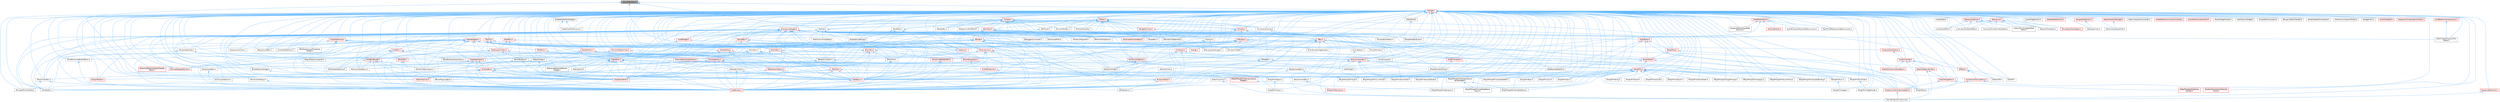 digraph "LayoutGeometry.h"
{
 // INTERACTIVE_SVG=YES
 // LATEX_PDF_SIZE
  bgcolor="transparent";
  edge [fontname=Helvetica,fontsize=10,labelfontname=Helvetica,labelfontsize=10];
  node [fontname=Helvetica,fontsize=10,shape=box,height=0.2,width=0.4];
  Node1 [id="Node000001",label="LayoutGeometry.h",height=0.2,width=0.4,color="gray40", fillcolor="grey60", style="filled", fontcolor="black",tooltip=" "];
  Node1 -> Node2 [id="edge1_Node000001_Node000002",dir="back",color="steelblue1",style="solid",tooltip=" "];
  Node2 [id="Node000002",label="SSplitter.h",height=0.2,width=0.4,color="grey40", fillcolor="white", style="filled",URL="$d1/d14/SSplitter_8h.html",tooltip=" "];
  Node2 -> Node3 [id="edge2_Node000002_Node000003",dir="back",color="steelblue1",style="solid",tooltip=" "];
  Node3 [id="Node000003",label="DetailColumnSizeData.h",height=0.2,width=0.4,color="grey40", fillcolor="white", style="filled",URL="$d4/de2/DetailColumnSizeData_8h.html",tooltip=" "];
  Node2 -> Node4 [id="edge3_Node000002_Node000004",dir="back",color="steelblue1",style="solid",tooltip=" "];
  Node4 [id="Node000004",label="EditorViewportLayoutFour\lPanes.h",height=0.2,width=0.4,color="grey40", fillcolor="white", style="filled",URL="$d4/d84/EditorViewportLayoutFourPanes_8h.html",tooltip=" "];
  Node2 -> Node5 [id="edge4_Node000002_Node000005",dir="back",color="steelblue1",style="solid",tooltip=" "];
  Node5 [id="Node000005",label="FractureEditorModeToolkit.h",height=0.2,width=0.4,color="red", fillcolor="#FFF0F0", style="filled",URL="$da/d01/FractureEditorModeToolkit_8h.html",tooltip=" "];
  Node2 -> Node8 [id="edge5_Node000002_Node000008",dir="back",color="steelblue1",style="solid",tooltip=" "];
  Node8 [id="Node000008",label="SHeaderRow.h",height=0.2,width=0.4,color="red", fillcolor="#FFF0F0", style="filled",URL="$d4/d31/SHeaderRow_8h.html",tooltip=" "];
  Node8 -> Node30 [id="edge6_Node000008_Node000030",dir="back",color="steelblue1",style="solid",tooltip=" "];
  Node30 [id="Node000030",label="STableRow.h",height=0.2,width=0.4,color="red", fillcolor="#FFF0F0", style="filled",URL="$d8/d43/STableRow_8h.html",tooltip=" "];
  Node30 -> Node31 [id="edge7_Node000030_Node000031",dir="back",color="steelblue1",style="solid",tooltip=" "];
  Node31 [id="Node000031",label="BoneSelectionWidget.h",height=0.2,width=0.4,color="grey40", fillcolor="white", style="filled",URL="$d4/dd3/BoneSelectionWidget_8h.html",tooltip=" "];
  Node31 -> Node32 [id="edge8_Node000031_Node000032",dir="back",color="steelblue1",style="solid",tooltip=" "];
  Node32 [id="Node000032",label="SBoneMappingBase.h",height=0.2,width=0.4,color="grey40", fillcolor="white", style="filled",URL="$d7/d49/SBoneMappingBase_8h.html",tooltip=" "];
  Node30 -> Node41 [id="edge9_Node000030_Node000041",dir="back",color="steelblue1",style="solid",tooltip=" "];
  Node41 [id="Node000041",label="FindInBlueprints.h",height=0.2,width=0.4,color="red", fillcolor="#FFF0F0", style="filled",URL="$d0/d27/FindInBlueprints_8h.html",tooltip=" "];
  Node41 -> Node42 [id="edge10_Node000041_Node000042",dir="back",color="steelblue1",style="solid",tooltip=" "];
  Node42 [id="Node000042",label="BlueprintEditor.h",height=0.2,width=0.4,color="red", fillcolor="#FFF0F0", style="filled",URL="$df/d7d/BlueprintEditor_8h.html",tooltip=" "];
  Node42 -> Node50 [id="edge11_Node000042_Node000050",dir="back",color="steelblue1",style="solid",tooltip=" "];
  Node50 [id="Node000050",label="SMyBlueprint.h",height=0.2,width=0.4,color="grey40", fillcolor="white", style="filled",URL="$d3/d34/SMyBlueprint_8h.html",tooltip=" "];
  Node42 -> Node51 [id="edge12_Node000042_Node000051",dir="back",color="steelblue1",style="solid",tooltip=" "];
  Node51 [id="Node000051",label="SSCSEditor.h",height=0.2,width=0.4,color="grey40", fillcolor="white", style="filled",URL="$d0/d2e/SSCSEditor_8h.html",tooltip=" "];
  Node30 -> Node61 [id="edge13_Node000030_Node000061",dir="back",color="steelblue1",style="solid",tooltip=" "];
  Node61 [id="Node000061",label="FindInGraph.h",height=0.2,width=0.4,color="grey40", fillcolor="white", style="filled",URL="$de/d36/FindInGraph_8h.html",tooltip=" "];
  Node30 -> Node126 [id="edge14_Node000030_Node000126",dir="back",color="steelblue1",style="solid",tooltip=" "];
  Node126 [id="Node000126",label="ReferenceSectionSelection\lWidget.h",height=0.2,width=0.4,color="grey40", fillcolor="white", style="filled",URL="$db/d75/ReferenceSectionSelectionWidget_8h.html",tooltip=" "];
  Node30 -> Node32 [id="edge15_Node000030_Node000032",dir="back",color="steelblue1",style="solid",tooltip=" "];
  Node30 -> Node129 [id="edge16_Node000030_Node000129",dir="back",color="steelblue1",style="solid",tooltip=" "];
  Node129 [id="Node000129",label="SComboBox.h",height=0.2,width=0.4,color="red", fillcolor="#FFF0F0", style="filled",URL="$d2/dd5/SComboBox_8h.html",tooltip=" "];
  Node129 -> Node137 [id="edge17_Node000129_Node000137",dir="back",color="steelblue1",style="solid",tooltip=" "];
  Node137 [id="Node000137",label="SCSVImportOptions.h",height=0.2,width=0.4,color="grey40", fillcolor="white", style="filled",URL="$d7/dfe/SCSVImportOptions_8h.html",tooltip=" "];
  Node129 -> Node142 [id="edge18_Node000129_Node000142",dir="back",color="steelblue1",style="solid",tooltip=" "];
  Node142 [id="Node000142",label="SNameComboBox.h",height=0.2,width=0.4,color="grey40", fillcolor="white", style="filled",URL="$d8/d4b/SNameComboBox_8h.html",tooltip=" "];
  Node142 -> Node143 [id="edge19_Node000142_Node000143",dir="back",color="steelblue1",style="solid",tooltip=" "];
  Node143 [id="Node000143",label="SGraphPinNameList.h",height=0.2,width=0.4,color="red", fillcolor="#FFF0F0", style="filled",URL="$d4/d09/SGraphPinNameList_8h.html",tooltip=" "];
  Node129 -> Node146 [id="edge20_Node000129_Node000146",dir="back",color="steelblue1",style="solid",tooltip=" "];
  Node146 [id="Node000146",label="SRigVMGraphPinEditableName\lValueWidget.h",height=0.2,width=0.4,color="grey40", fillcolor="white", style="filled",URL="$da/d0c/SRigVMGraphPinEditableNameValueWidget_8h.html",tooltip=" "];
  Node146 -> Node147 [id="edge21_Node000146_Node000147",dir="back",color="steelblue1",style="solid",tooltip=" "];
  Node147 [id="Node000147",label="SRigVMGraphPinUserDataName\lSpace.h",height=0.2,width=0.4,color="grey40", fillcolor="white", style="filled",URL="$d7/dfd/SRigVMGraphPinUserDataNameSpace_8h.html",tooltip=" "];
  Node146 -> Node148 [id="edge22_Node000146_Node000148",dir="back",color="steelblue1",style="solid",tooltip=" "];
  Node148 [id="Node000148",label="SRigVMGraphPinVariableName.h",height=0.2,width=0.4,color="grey40", fillcolor="white", style="filled",URL="$d0/da1/SRigVMGraphPinVariableName_8h.html",tooltip=" "];
  Node129 -> Node149 [id="edge23_Node000129_Node000149",dir="back",color="steelblue1",style="solid",tooltip=" "];
  Node149 [id="Node000149",label="SRigVMGraphPinNameListValue\lWidget.h",height=0.2,width=0.4,color="red", fillcolor="#FFF0F0", style="filled",URL="$dc/dac/SRigVMGraphPinNameListValueWidget_8h.html",tooltip=" "];
  Node149 -> Node151 [id="edge24_Node000149_Node000151",dir="back",color="steelblue1",style="solid",tooltip=" "];
  Node151 [id="Node000151",label="SRigVMGraphPinNameList.h",height=0.2,width=0.4,color="grey40", fillcolor="white", style="filled",URL="$d7/dfc/SRigVMGraphPinNameList_8h.html",tooltip=" "];
  Node129 -> Node152 [id="edge25_Node000129_Node000152",dir="back",color="steelblue1",style="solid",tooltip=" "];
  Node152 [id="Node000152",label="STableTreeView.h",height=0.2,width=0.4,color="red", fillcolor="#FFF0F0", style="filled",URL="$dd/d46/STableTreeView_8h.html",tooltip=" "];
  Node129 -> Node155 [id="edge26_Node000129_Node000155",dir="back",color="steelblue1",style="solid",tooltip=" "];
  Node155 [id="Node000155",label="STextComboBox.h",height=0.2,width=0.4,color="grey40", fillcolor="white", style="filled",URL="$d6/d14/STextComboBox_8h.html",tooltip=" "];
  Node155 -> Node156 [id="edge27_Node000155_Node000156",dir="back",color="steelblue1",style="solid",tooltip=" "];
  Node156 [id="Node000156",label="SFixupSelfContextDlg.h",height=0.2,width=0.4,color="grey40", fillcolor="white", style="filled",URL="$d5/da4/SFixupSelfContextDlg_8h.html",tooltip=" "];
  Node155 -> Node139 [id="edge28_Node000155_Node000139",dir="back",color="steelblue1",style="solid",tooltip=" "];
  Node139 [id="Node000139",label="SlateExtras.h",height=0.2,width=0.4,color="red", fillcolor="#FFF0F0", style="filled",URL="$d8/dec/SlateExtras_8h.html",tooltip=" "];
  Node129 -> Node157 [id="edge29_Node000129_Node000157",dir="back",color="steelblue1",style="solid",tooltip=" "];
  Node157 [id="Node000157",label="STextComboPopup.h",height=0.2,width=0.4,color="grey40", fillcolor="white", style="filled",URL="$d1/d76/STextComboPopup_8h.html",tooltip=" "];
  Node157 -> Node139 [id="edge30_Node000157_Node000139",dir="back",color="steelblue1",style="solid",tooltip=" "];
  Node129 -> Node165 [id="edge31_Node000129_Node000165",dir="back",color="steelblue1",style="solid",tooltip=" "];
  Node165 [id="Node000165",label="SlateBasics.h",height=0.2,width=0.4,color="red", fillcolor="#FFF0F0", style="filled",URL="$da/d2f/SlateBasics_8h.html",tooltip=" "];
  Node165 -> Node139 [id="edge32_Node000165_Node000139",dir="back",color="steelblue1",style="solid",tooltip=" "];
  Node129 -> Node139 [id="edge33_Node000129_Node000139",dir="back",color="steelblue1",style="solid",tooltip=" "];
  Node129 -> Node167 [id="edge34_Node000129_Node000167",dir="back",color="steelblue1",style="solid",tooltip=" "];
  Node167 [id="Node000167",label="SlateSharedPCH.h",height=0.2,width=0.4,color="red", fillcolor="#FFF0F0", style="filled",URL="$d1/dfc/SlateSharedPCH_8h.html",tooltip=" "];
  Node30 -> Node170 [id="edge35_Node000030_Node000170",dir="back",color="steelblue1",style="solid",tooltip=" "];
  Node170 [id="Node000170",label="SDeleteAssetsDialog.h",height=0.2,width=0.4,color="grey40", fillcolor="white", style="filled",URL="$d7/d0d/SDeleteAssetsDialog_8h.html",tooltip=" "];
  Node30 -> Node171 [id="edge36_Node000030_Node000171",dir="back",color="steelblue1",style="solid",tooltip=" "];
  Node171 [id="Node000171",label="SFilterableObjectList.h",height=0.2,width=0.4,color="grey40", fillcolor="white", style="filled",URL="$dc/de4/SFilterableObjectList_8h.html",tooltip=" "];
  Node30 -> Node156 [id="edge37_Node000030_Node000156",dir="back",color="steelblue1",style="solid",tooltip=" "];
  Node30 -> Node172 [id="edge38_Node000030_Node000172",dir="back",color="steelblue1",style="solid",tooltip=" "];
  Node172 [id="Node000172",label="SGraphActionMenu.h",height=0.2,width=0.4,color="red", fillcolor="#FFF0F0", style="filled",URL="$d0/d9a/SGraphActionMenu_8h.html",tooltip=" "];
  Node172 -> Node175 [id="edge39_Node000172_Node000175",dir="back",color="steelblue1",style="solid",tooltip=" "];
  Node175 [id="Node000175",label="SGraphPalette.h",height=0.2,width=0.4,color="red", fillcolor="#FFF0F0", style="filled",URL="$d5/dd1/SGraphPalette_8h.html",tooltip=" "];
  Node172 -> Node50 [id="edge40_Node000172_Node000050",dir="back",color="steelblue1",style="solid",tooltip=" "];
  Node30 -> Node181 [id="edge41_Node000030_Node000181",dir="back",color="steelblue1",style="solid",tooltip=" "];
  Node181 [id="Node000181",label="SKeySelector.h",height=0.2,width=0.4,color="grey40", fillcolor="white", style="filled",URL="$de/d62/SKeySelector_8h.html",tooltip=" "];
  Node30 -> Node182 [id="edge42_Node000030_Node000182",dir="back",color="steelblue1",style="solid",tooltip=" "];
  Node182 [id="Node000182",label="SKismetDebugTreeView.h",height=0.2,width=0.4,color="red", fillcolor="#FFF0F0", style="filled",URL="$dc/df5/SKismetDebugTreeView_8h.html",tooltip=" "];
  Node30 -> Node118 [id="edge43_Node000030_Node000118",dir="back",color="steelblue1",style="solid",tooltip=" "];
  Node118 [id="Node000118",label="SOutlinerView.h",height=0.2,width=0.4,color="grey40", fillcolor="white", style="filled",URL="$d5/de1/SOutlinerView_8h.html",tooltip=" "];
  Node30 -> Node51 [id="edge44_Node000030_Node000051",dir="back",color="steelblue1",style="solid",tooltip=" "];
  Node30 -> Node187 [id="edge45_Node000030_Node000187",dir="back",color="steelblue1",style="solid",tooltip=" "];
  Node187 [id="Node000187",label="SSkeletonWidget.h",height=0.2,width=0.4,color="grey40", fillcolor="white", style="filled",URL="$dd/da7/SSkeletonWidget_8h.html",tooltip=" "];
  Node30 -> Node165 [id="edge46_Node000030_Node000165",dir="back",color="steelblue1",style="solid",tooltip=" "];
  Node30 -> Node139 [id="edge47_Node000030_Node000139",dir="back",color="steelblue1",style="solid",tooltip=" "];
  Node30 -> Node167 [id="edge48_Node000030_Node000167",dir="back",color="steelblue1",style="solid",tooltip=" "];
  Node8 -> Node152 [id="edge49_Node000008_Node000152",dir="back",color="steelblue1",style="solid",tooltip=" "];
  Node8 -> Node165 [id="edge50_Node000008_Node000165",dir="back",color="steelblue1",style="solid",tooltip=" "];
  Node8 -> Node139 [id="edge51_Node000008_Node000139",dir="back",color="steelblue1",style="solid",tooltip=" "];
  Node8 -> Node167 [id="edge52_Node000008_Node000167",dir="back",color="steelblue1",style="solid",tooltip=" "];
  Node2 -> Node165 [id="edge53_Node000002_Node000165",dir="back",color="steelblue1",style="solid",tooltip=" "];
  Node2 -> Node139 [id="edge54_Node000002_Node000139",dir="back",color="steelblue1",style="solid",tooltip=" "];
  Node2 -> Node167 [id="edge55_Node000002_Node000167",dir="back",color="steelblue1",style="solid",tooltip=" "];
  Node1 -> Node225 [id="edge56_Node000001_Node000225",dir="back",color="steelblue1",style="solid",tooltip=" "];
  Node225 [id="Node000225",label="SWidget.h",height=0.2,width=0.4,color="red", fillcolor="#FFF0F0", style="filled",URL="$dc/df5/SWidget_8h.html",tooltip=" "];
  Node225 -> Node226 [id="edge57_Node000225_Node000226",dir="back",color="steelblue1",style="solid",tooltip=" "];
  Node226 [id="Node000226",label="AssetEditorToolkit.h",height=0.2,width=0.4,color="red", fillcolor="#FFF0F0", style="filled",URL="$d9/d8b/AssetEditorToolkit_8h.html",tooltip=" "];
  Node226 -> Node42 [id="edge58_Node000226_Node000042",dir="back",color="steelblue1",style="solid",tooltip=" "];
  Node226 -> Node231 [id="edge59_Node000226_Node000231",dir="back",color="steelblue1",style="solid",tooltip=" "];
  Node231 [id="Node000231",label="BlueprintEditorSharedTab\lFactories.h",height=0.2,width=0.4,color="grey40", fillcolor="white", style="filled",URL="$d3/d15/BlueprintEditorSharedTabFactories_8h.html",tooltip=" "];
  Node226 -> Node61 [id="edge60_Node000226_Node000061",dir="back",color="steelblue1",style="solid",tooltip=" "];
  Node226 -> Node236 [id="edge61_Node000226_Node000236",dir="back",color="steelblue1",style="solid",tooltip=" "];
  Node236 [id="Node000236",label="PersonaModule.h",height=0.2,width=0.4,color="red", fillcolor="#FFF0F0", style="filled",URL="$de/d74/PersonaModule_8h.html",tooltip=" "];
  Node226 -> Node238 [id="edge62_Node000226_Node000238",dir="back",color="steelblue1",style="solid",tooltip=" "];
  Node238 [id="Node000238",label="RigVMCompilerResultsTabSummoner.h",height=0.2,width=0.4,color="grey40", fillcolor="white", style="filled",URL="$dd/d05/RigVMCompilerResultsTabSummoner_8h.html",tooltip=" "];
  Node226 -> Node240 [id="edge63_Node000226_Node000240",dir="back",color="steelblue1",style="solid",tooltip=" "];
  Node240 [id="Node000240",label="RigVMFindReferencesTabSummoner.h",height=0.2,width=0.4,color="grey40", fillcolor="white", style="filled",URL="$d5/d7d/RigVMFindReferencesTabSummoner_8h.html",tooltip=" "];
  Node225 -> Node259 [id="edge64_Node000225_Node000259",dir="back",color="steelblue1",style="solid",tooltip=" "];
  Node259 [id="Node000259",label="AssetEditorViewportLayout.h",height=0.2,width=0.4,color="red", fillcolor="#FFF0F0", style="filled",URL="$df/d46/AssetEditorViewportLayout_8h.html",tooltip=" "];
  Node259 -> Node4 [id="edge65_Node000259_Node000004",dir="back",color="steelblue1",style="solid",tooltip=" "];
  Node225 -> Node265 [id="edge66_Node000225_Node000265",dir="back",color="steelblue1",style="solid",tooltip=" "];
  Node265 [id="Node000265",label="AssetThumbnail.h",height=0.2,width=0.4,color="red", fillcolor="#FFF0F0", style="filled",URL="$d7/d61/AssetThumbnail_8h.html",tooltip=" "];
  Node265 -> Node170 [id="edge67_Node000265_Node000170",dir="back",color="steelblue1",style="solid",tooltip=" "];
  Node225 -> Node271 [id="edge68_Node000225_Node000271",dir="back",color="steelblue1",style="solid",tooltip=" "];
  Node271 [id="Node000271",label="AudioMeter.h",height=0.2,width=0.4,color="grey40", fillcolor="white", style="filled",URL="$de/db0/AudioMeter_8h.html",tooltip=" "];
  Node225 -> Node70 [id="edge69_Node000225_Node000070",dir="back",color="steelblue1",style="solid",tooltip=" "];
  Node70 [id="Node000070",label="AudioTrackEditor.h",height=0.2,width=0.4,color="grey40", fillcolor="white", style="filled",URL="$dd/d96/AudioTrackEditor_8h.html",tooltip=" "];
  Node225 -> Node272 [id="edge70_Node000225_Node000272",dir="back",color="steelblue1",style="solid",tooltip=" "];
  Node272 [id="Node000272",label="AudioWidgetsUtils.h",height=0.2,width=0.4,color="grey40", fillcolor="white", style="filled",URL="$da/d9a/AudioWidgetsUtils_8h.html",tooltip=" "];
  Node225 -> Node273 [id="edge71_Node000225_Node000273",dir="back",color="steelblue1",style="solid",tooltip=" "];
  Node273 [id="Node000273",label="BlueprintConnectionDrawing\lPolicy.h",height=0.2,width=0.4,color="red", fillcolor="#FFF0F0", style="filled",URL="$d2/dfc/BlueprintConnectionDrawingPolicy_8h.html",tooltip=" "];
  Node225 -> Node42 [id="edge72_Node000225_Node000042",dir="back",color="steelblue1",style="solid",tooltip=" "];
  Node225 -> Node231 [id="edge73_Node000225_Node000231",dir="back",color="steelblue1",style="solid",tooltip=" "];
  Node225 -> Node275 [id="edge74_Node000225_Node000275",dir="back",color="steelblue1",style="solid",tooltip=" "];
  Node275 [id="Node000275",label="BlueprintEditorUtils.h",height=0.2,width=0.4,color="red", fillcolor="#FFF0F0", style="filled",URL="$d7/d3d/BlueprintEditorUtils_8h.html",tooltip=" "];
  Node275 -> Node277 [id="edge75_Node000275_Node000277",dir="back",color="steelblue1",style="solid",tooltip=" "];
  Node277 [id="Node000277",label="GameModeInfoCustomizer.h",height=0.2,width=0.4,color="grey40", fillcolor="white", style="filled",URL="$d5/df3/GameModeInfoCustomizer_8h.html",tooltip=" "];
  Node225 -> Node31 [id="edge76_Node000225_Node000031",dir="back",color="steelblue1",style="solid",tooltip=" "];
  Node225 -> Node278 [id="edge77_Node000225_Node000278",dir="back",color="steelblue1",style="solid",tooltip=" "];
  Node278 [id="Node000278",label="BrushBuilderDragDropOp.h",height=0.2,width=0.4,color="grey40", fillcolor="white", style="filled",URL="$d9/d56/BrushBuilderDragDropOp_8h.html",tooltip=" "];
  Node225 -> Node279 [id="edge78_Node000225_Node000279",dir="back",color="steelblue1",style="solid",tooltip=" "];
  Node279 [id="Node000279",label="Children.h",height=0.2,width=0.4,color="red", fillcolor="#FFF0F0", style="filled",URL="$db/d68/Children_8h.html",tooltip=" "];
  Node279 -> Node340 [id="edge79_Node000279_Node000340",dir="back",color="steelblue1",style="solid",tooltip=" "];
  Node340 [id="Node000340",label="SBox.h",height=0.2,width=0.4,color="red", fillcolor="#FFF0F0", style="filled",URL="$dd/d43/SBox_8h.html",tooltip=" "];
  Node340 -> Node278 [id="edge80_Node000340_Node000278",dir="back",color="steelblue1",style="solid",tooltip=" "];
  Node340 -> Node277 [id="edge81_Node000340_Node000277",dir="back",color="steelblue1",style="solid",tooltip=" "];
  Node340 -> Node129 [id="edge82_Node000340_Node000129",dir="back",color="steelblue1",style="solid",tooltip=" "];
  Node340 -> Node342 [id="edge83_Node000340_Node000342",dir="back",color="steelblue1",style="solid",tooltip=" "];
  Node342 [id="Node000342",label="SGameLayerManager.h",height=0.2,width=0.4,color="grey40", fillcolor="white", style="filled",URL="$da/d3a/SGameLayerManager_8h.html",tooltip=" "];
  Node340 -> Node315 [id="edge84_Node000340_Node000315",dir="back",color="steelblue1",style="solid",tooltip=" "];
  Node315 [id="Node000315",label="SGraphPinNum.h",height=0.2,width=0.4,color="grey40", fillcolor="white", style="filled",URL="$d7/da4/SGraphPinNum_8h.html",tooltip=" "];
  Node315 -> Node316 [id="edge85_Node000315_Node000316",dir="back",color="steelblue1",style="solid",tooltip=" "];
  Node316 [id="Node000316",label="SGraphPinInteger.h",height=0.2,width=0.4,color="grey40", fillcolor="white", style="filled",URL="$df/d54/SGraphPinInteger_8h.html",tooltip=" "];
  Node340 -> Node317 [id="edge86_Node000340_Node000317",dir="back",color="steelblue1",style="solid",tooltip=" "];
  Node317 [id="Node000317",label="SGraphPinNumSlider.h",height=0.2,width=0.4,color="grey40", fillcolor="white", style="filled",URL="$d5/d00/SGraphPinNumSlider_8h.html",tooltip=" "];
  Node317 -> Node318 [id="edge87_Node000317_Node000318",dir="back",color="steelblue1",style="solid",tooltip=" "];
  Node318 [id="Node000318",label="SGraphPinIntegerSlider.h",height=0.2,width=0.4,color="grey40", fillcolor="white", style="filled",URL="$da/d60/SGraphPinIntegerSlider_8h.html",tooltip=" "];
  Node340 -> Node325 [id="edge88_Node000340_Node000325",dir="back",color="steelblue1",style="solid",tooltip=" "];
  Node325 [id="Node000325",label="SGraphPinVector2DSlider.h",height=0.2,width=0.4,color="grey40", fillcolor="white", style="filled",URL="$d7/d05/SGraphPinVector2DSlider_8h.html",tooltip=" "];
  Node340 -> Node328 [id="edge89_Node000340_Node000328",dir="back",color="steelblue1",style="solid",tooltip=" "];
  Node328 [id="Node000328",label="SGraphPinVectorSlider.h",height=0.2,width=0.4,color="grey40", fillcolor="white", style="filled",URL="$dc/d38/SGraphPinVectorSlider_8h.html",tooltip=" "];
  Node340 -> Node30 [id="edge90_Node000340_Node000030",dir="back",color="steelblue1",style="solid",tooltip=" "];
  Node340 -> Node373 [id="edge91_Node000340_Node000373",dir="back",color="steelblue1",style="solid",tooltip=" "];
  Node373 [id="Node000373",label="SWindowTitleBar.h",height=0.2,width=0.4,color="grey40", fillcolor="white", style="filled",URL="$d0/dce/SWindowTitleBar_8h.html",tooltip=" "];
  Node340 -> Node165 [id="edge92_Node000340_Node000165",dir="back",color="steelblue1",style="solid",tooltip=" "];
  Node340 -> Node139 [id="edge93_Node000340_Node000139",dir="back",color="steelblue1",style="solid",tooltip=" "];
  Node340 -> Node167 [id="edge94_Node000340_Node000167",dir="back",color="steelblue1",style="solid",tooltip=" "];
  Node279 -> Node374 [id="edge95_Node000279_Node000374",dir="back",color="steelblue1",style="solid",tooltip=" "];
  Node374 [id="Node000374",label="SBoxPanel.h",height=0.2,width=0.4,color="red", fillcolor="#FFF0F0", style="filled",URL="$d8/de6/SBoxPanel_8h.html",tooltip=" "];
  Node374 -> Node192 [id="edge96_Node000374_Node000192",dir="back",color="steelblue1",style="solid",tooltip=" "];
  Node192 [id="Node000192",label="DiffUtils.h",height=0.2,width=0.4,color="red", fillcolor="#FFF0F0", style="filled",URL="$d4/d91/DiffUtils_8h.html",tooltip=" "];
  Node192 -> Node197 [id="edge97_Node000192_Node000197",dir="back",color="steelblue1",style="solid",tooltip=" "];
  Node197 [id="Node000197",label="DetailsDiff.h",height=0.2,width=0.4,color="grey40", fillcolor="white", style="filled",URL="$de/dfc/DetailsDiff_8h.html",tooltip=" "];
  Node192 -> Node198 [id="edge98_Node000192_Node000198",dir="back",color="steelblue1",style="solid",tooltip=" "];
  Node198 [id="Node000198",label="SCSDiff.h",height=0.2,width=0.4,color="grey40", fillcolor="white", style="filled",URL="$da/dc5/SCSDiff_8h.html",tooltip=" "];
  Node374 -> Node277 [id="edge99_Node000374_Node000277",dir="back",color="steelblue1",style="solid",tooltip=" "];
  Node374 -> Node397 [id="edge100_Node000374_Node000397",dir="back",color="steelblue1",style="solid",tooltip=" "];
  Node397 [id="Node000397",label="PropertyCustomizationHelpers.h",height=0.2,width=0.4,color="red", fillcolor="#FFF0F0", style="filled",URL="$d7/dd0/PropertyCustomizationHelpers_8h.html",tooltip=" "];
  Node397 -> Node277 [id="edge101_Node000397_Node000277",dir="back",color="steelblue1",style="solid",tooltip=" "];
  Node374 -> Node400 [id="edge102_Node000374_Node000400",dir="back",color="steelblue1",style="solid",tooltip=" "];
  Node400 [id="Node000400",label="SBreadcrumbTrail.h",height=0.2,width=0.4,color="grey40", fillcolor="white", style="filled",URL="$d4/de2/SBreadcrumbTrail_8h.html",tooltip=" "];
  Node400 -> Node152 [id="edge103_Node000400_Node000152",dir="back",color="steelblue1",style="solid",tooltip=" "];
  Node400 -> Node139 [id="edge104_Node000400_Node000139",dir="back",color="steelblue1",style="solid",tooltip=" "];
  Node374 -> Node401 [id="edge105_Node000374_Node000401",dir="back",color="steelblue1",style="solid",tooltip=" "];
  Node401 [id="Node000401",label="SComboButton.h",height=0.2,width=0.4,color="red", fillcolor="#FFF0F0", style="filled",URL="$dc/d43/SComboButton_8h.html",tooltip=" "];
  Node401 -> Node32 [id="edge106_Node000401_Node000032",dir="back",color="steelblue1",style="solid",tooltip=" "];
  Node401 -> Node129 [id="edge107_Node000401_Node000129",dir="back",color="steelblue1",style="solid",tooltip=" "];
  Node401 -> Node354 [id="edge108_Node000401_Node000354",dir="back",color="steelblue1",style="solid",tooltip=" "];
  Node354 [id="Node000354",label="SGridLineSpacingList.h",height=0.2,width=0.4,color="grey40", fillcolor="white", style="filled",URL="$db/d48/SGridLineSpacingList_8h.html",tooltip=" "];
  Node401 -> Node361 [id="edge109_Node000401_Node000361",dir="back",color="steelblue1",style="solid",tooltip=" "];
  Node361 [id="Node000361",label="SNumericDropDown.h",height=0.2,width=0.4,color="grey40", fillcolor="white", style="filled",URL="$d3/d12/SNumericDropDown_8h.html",tooltip=" "];
  Node401 -> Node405 [id="edge110_Node000401_Node000405",dir="back",color="steelblue1",style="solid",tooltip=" "];
  Node405 [id="Node000405",label="SPopUpErrorText.h",height=0.2,width=0.4,color="grey40", fillcolor="white", style="filled",URL="$d7/d15/SPopUpErrorText_8h.html",tooltip=" "];
  Node405 -> Node165 [id="edge111_Node000405_Node000165",dir="back",color="steelblue1",style="solid",tooltip=" "];
  Node405 -> Node139 [id="edge112_Node000405_Node000139",dir="back",color="steelblue1",style="solid",tooltip=" "];
  Node401 -> Node146 [id="edge113_Node000401_Node000146",dir="back",color="steelblue1",style="solid",tooltip=" "];
  Node401 -> Node149 [id="edge114_Node000401_Node000149",dir="back",color="steelblue1",style="solid",tooltip=" "];
  Node401 -> Node165 [id="edge115_Node000401_Node000165",dir="back",color="steelblue1",style="solid",tooltip=" "];
  Node401 -> Node139 [id="edge116_Node000401_Node000139",dir="back",color="steelblue1",style="solid",tooltip=" "];
  Node401 -> Node167 [id="edge117_Node000401_Node000167",dir="back",color="steelblue1",style="solid",tooltip=" "];
  Node374 -> Node354 [id="edge118_Node000374_Node000354",dir="back",color="steelblue1",style="solid",tooltip=" "];
  Node374 -> Node361 [id="edge119_Node000374_Node000361",dir="back",color="steelblue1",style="solid",tooltip=" "];
  Node374 -> Node408 [id="edge120_Node000374_Node000408",dir="back",color="steelblue1",style="solid",tooltip=" "];
  Node408 [id="Node000408",label="SNumericEntryBox.h",height=0.2,width=0.4,color="red", fillcolor="#FFF0F0", style="filled",URL="$d8/d1a/SNumericEntryBox_8h.html",tooltip=" "];
  Node408 -> Node315 [id="edge121_Node000408_Node000315",dir="back",color="steelblue1",style="solid",tooltip=" "];
  Node408 -> Node317 [id="edge122_Node000408_Node000317",dir="back",color="steelblue1",style="solid",tooltip=" "];
  Node408 -> Node325 [id="edge123_Node000408_Node000325",dir="back",color="steelblue1",style="solid",tooltip=" "];
  Node408 -> Node328 [id="edge124_Node000408_Node000328",dir="back",color="steelblue1",style="solid",tooltip=" "];
  Node408 -> Node409 [id="edge125_Node000408_Node000409",dir="back",color="steelblue1",style="solid",tooltip=" "];
  Node409 [id="Node000409",label="SRotatorInputBox.h",height=0.2,width=0.4,color="grey40", fillcolor="white", style="filled",URL="$de/dd2/SRotatorInputBox_8h.html",tooltip=" "];
  Node409 -> Node333 [id="edge126_Node000409_Node000333",dir="back",color="steelblue1",style="solid",tooltip=" "];
  Node333 [id="Node000333",label="SRigVMGraphPinQuat.h",height=0.2,width=0.4,color="grey40", fillcolor="white", style="filled",URL="$de/dda/SRigVMGraphPinQuat_8h.html",tooltip=" "];
  Node409 -> Node139 [id="edge127_Node000409_Node000139",dir="back",color="steelblue1",style="solid",tooltip=" "];
  Node408 -> Node413 [id="edge128_Node000408_Node000413",dir="back",color="steelblue1",style="solid",tooltip=" "];
  Node413 [id="Node000413",label="SVectorInputBox.h",height=0.2,width=0.4,color="grey40", fillcolor="white", style="filled",URL="$df/d44/SVectorInputBox_8h.html",tooltip=" "];
  Node413 -> Node139 [id="edge129_Node000413_Node000139",dir="back",color="steelblue1",style="solid",tooltip=" "];
  Node408 -> Node139 [id="edge130_Node000408_Node000139",dir="back",color="steelblue1",style="solid",tooltip=" "];
  Node374 -> Node51 [id="edge131_Node000374_Node000051",dir="back",color="steelblue1",style="solid",tooltip=" "];
  Node374 -> Node416 [id="edge132_Node000374_Node000416",dir="back",color="steelblue1",style="solid",tooltip=" "];
  Node416 [id="Node000416",label="SScrollBox.h",height=0.2,width=0.4,color="red", fillcolor="#FFF0F0", style="filled",URL="$d3/da2/SScrollBox_8h.html",tooltip=" "];
  Node416 -> Node400 [id="edge133_Node000416_Node000400",dir="back",color="steelblue1",style="solid",tooltip=" "];
  Node416 -> Node165 [id="edge134_Node000416_Node000165",dir="back",color="steelblue1",style="solid",tooltip=" "];
  Node416 -> Node139 [id="edge135_Node000416_Node000139",dir="back",color="steelblue1",style="solid",tooltip=" "];
  Node416 -> Node167 [id="edge136_Node000416_Node000167",dir="back",color="steelblue1",style="solid",tooltip=" "];
  Node374 -> Node187 [id="edge137_Node000374_Node000187",dir="back",color="steelblue1",style="solid",tooltip=" "];
  Node374 -> Node30 [id="edge138_Node000374_Node000030",dir="back",color="steelblue1",style="solid",tooltip=" "];
  Node374 -> Node423 [id="edge139_Node000374_Node000423",dir="back",color="steelblue1",style="solid",tooltip=" "];
  Node423 [id="Node000423",label="SWindow.h",height=0.2,width=0.4,color="red", fillcolor="#FFF0F0", style="filled",URL="$d2/d6d/SWindow_8h.html",tooltip=" "];
  Node423 -> Node42 [id="edge140_Node000423_Node000042",dir="back",color="steelblue1",style="solid",tooltip=" "];
  Node423 -> Node425 [id="edge141_Node000423_Node000425",dir="back",color="steelblue1",style="solid",tooltip=" "];
  Node425 [id="Node000425",label="Dialogs.h",height=0.2,width=0.4,color="red", fillcolor="#FFF0F0", style="filled",URL="$d2/d5c/Dialogs_8h.html",tooltip=" "];
  Node423 -> Node601 [id="edge142_Node000423_Node000601",dir="back",color="steelblue1",style="solid",tooltip=" "];
  Node601 [id="Node000601",label="MenuStack.h",height=0.2,width=0.4,color="grey40", fillcolor="white", style="filled",URL="$d8/d80/MenuStack_8h.html",tooltip=" "];
  Node601 -> Node602 [id="edge143_Node000601_Node000602",dir="back",color="steelblue1",style="solid",tooltip=" "];
  Node602 [id="Node000602",label="SlateApplication.h",height=0.2,width=0.4,color="red", fillcolor="#FFF0F0", style="filled",URL="$db/d28/SlateApplication_8h.html",tooltip=" "];
  Node602 -> Node129 [id="edge144_Node000602_Node000129",dir="back",color="steelblue1",style="solid",tooltip=" "];
  Node602 -> Node354 [id="edge145_Node000602_Node000354",dir="back",color="steelblue1",style="solid",tooltip=" "];
  Node602 -> Node361 [id="edge146_Node000602_Node000361",dir="back",color="steelblue1",style="solid",tooltip=" "];
  Node602 -> Node165 [id="edge147_Node000602_Node000165",dir="back",color="steelblue1",style="solid",tooltip=" "];
  Node602 -> Node139 [id="edge148_Node000602_Node000139",dir="back",color="steelblue1",style="solid",tooltip=" "];
  Node602 -> Node167 [id="edge149_Node000602_Node000167",dir="back",color="steelblue1",style="solid",tooltip=" "];
  Node601 -> Node165 [id="edge150_Node000601_Node000165",dir="back",color="steelblue1",style="solid",tooltip=" "];
  Node601 -> Node139 [id="edge151_Node000601_Node000139",dir="back",color="steelblue1",style="solid",tooltip=" "];
  Node601 -> Node167 [id="edge152_Node000601_Node000167",dir="back",color="steelblue1",style="solid",tooltip=" "];
  Node423 -> Node638 [id="edge153_Node000423_Node000638",dir="back",color="steelblue1",style="solid",tooltip=" "];
  Node638 [id="Node000638",label="PropertyEditorModule.h",height=0.2,width=0.4,color="red", fillcolor="#FFF0F0", style="filled",URL="$d5/d90/PropertyEditorModule_8h.html",tooltip=" "];
  Node638 -> Node642 [id="edge154_Node000638_Node000642",dir="back",color="steelblue1",style="solid",tooltip=" "];
  Node642 [id="Node000642",label="PropertyHandle.h",height=0.2,width=0.4,color="red", fillcolor="#FFF0F0", style="filled",URL="$d7/d90/PropertyHandle_8h.html",tooltip=" "];
  Node642 -> Node643 [id="edge155_Node000642_Node000643",dir="back",color="steelblue1",style="solid",tooltip=" "];
  Node643 [id="Node000643",label="DetailCategoryBuilder.h",height=0.2,width=0.4,color="red", fillcolor="#FFF0F0", style="filled",URL="$d9/de8/DetailCategoryBuilder_8h.html",tooltip=" "];
  Node643 -> Node645 [id="edge156_Node000643_Node000645",dir="back",color="steelblue1",style="solid",tooltip=" "];
  Node645 [id="Node000645",label="DetailWidgetRow.h",height=0.2,width=0.4,color="red", fillcolor="#FFF0F0", style="filled",URL="$d4/d4d/DetailWidgetRow_8h.html",tooltip=" "];
  Node645 -> Node646 [id="edge157_Node000645_Node000646",dir="back",color="steelblue1",style="solid",tooltip=" "];
  Node646 [id="Node000646",label="IDetailPropertyExtension\lHandler.h",height=0.2,width=0.4,color="red", fillcolor="#FFF0F0", style="filled",URL="$d6/d81/IDetailPropertyExtensionHandler_8h.html",tooltip=" "];
  Node645 -> Node397 [id="edge158_Node000645_Node000397",dir="back",color="steelblue1",style="solid",tooltip=" "];
  Node643 -> Node277 [id="edge159_Node000643_Node000277",dir="back",color="steelblue1",style="solid",tooltip=" "];
  Node642 -> Node645 [id="edge160_Node000642_Node000645",dir="back",color="steelblue1",style="solid",tooltip=" "];
  Node642 -> Node192 [id="edge161_Node000642_Node000192",dir="back",color="steelblue1",style="solid",tooltip=" "];
  Node642 -> Node669 [id="edge162_Node000642_Node000669",dir="back",color="steelblue1",style="solid",tooltip=" "];
  Node669 [id="Node000669",label="MediaIOCustomizationBase.h",height=0.2,width=0.4,color="red", fillcolor="#FFF0F0", style="filled",URL="$d2/dd0/MediaIOCustomizationBase_8h.html",tooltip=" "];
  Node642 -> Node397 [id="edge163_Node000642_Node000397",dir="back",color="steelblue1",style="solid",tooltip=" "];
  Node423 -> Node187 [id="edge164_Node000423_Node000187",dir="back",color="steelblue1",style="solid",tooltip=" "];
  Node423 -> Node679 [id="edge165_Node000423_Node000679",dir="back",color="steelblue1",style="solid",tooltip=" "];
  Node679 [id="Node000679",label="SViewport.h",height=0.2,width=0.4,color="red", fillcolor="#FFF0F0", style="filled",URL="$d8/db1/SViewport_8h.html",tooltip=" "];
  Node679 -> Node680 [id="edge166_Node000679_Node000680",dir="back",color="steelblue1",style="solid",tooltip=" "];
  Node680 [id="Node000680",label="IAssetViewport.h",height=0.2,width=0.4,color="grey40", fillcolor="white", style="filled",URL="$de/d65/IAssetViewport_8h.html",tooltip=" "];
  Node679 -> Node165 [id="edge167_Node000679_Node000165",dir="back",color="steelblue1",style="solid",tooltip=" "];
  Node679 -> Node139 [id="edge168_Node000679_Node000139",dir="back",color="steelblue1",style="solid",tooltip=" "];
  Node423 -> Node681 [id="edge169_Node000423_Node000681",dir="back",color="steelblue1",style="solid",tooltip=" "];
  Node681 [id="Node000681",label="SVirtualWindow.h",height=0.2,width=0.4,color="grey40", fillcolor="white", style="filled",URL="$d3/dd3/SVirtualWindow_8h.html",tooltip=" "];
  Node423 -> Node373 [id="edge170_Node000423_Node000373",dir="back",color="steelblue1",style="solid",tooltip=" "];
  Node423 -> Node602 [id="edge171_Node000423_Node000602",dir="back",color="steelblue1",style="solid",tooltip=" "];
  Node423 -> Node339 [id="edge172_Node000423_Node000339",dir="back",color="steelblue1",style="solid",tooltip=" "];
  Node339 [id="Node000339",label="SlateCore.h",height=0.2,width=0.4,color="red", fillcolor="#FFF0F0", style="filled",URL="$dc/d03/SlateCore_8h.html",tooltip=" "];
  Node339 -> Node165 [id="edge173_Node000339_Node000165",dir="back",color="steelblue1",style="solid",tooltip=" "];
  Node423 -> Node167 [id="edge174_Node000423_Node000167",dir="back",color="steelblue1",style="solid",tooltip=" "];
  Node374 -> Node373 [id="edge175_Node000374_Node000373",dir="back",color="steelblue1",style="solid",tooltip=" "];
  Node374 -> Node704 [id="edge176_Node000374_Node000704",dir="back",color="steelblue1",style="solid",tooltip=" "];
  Node704 [id="Node000704",label="SWindowTitleBarArea.h",height=0.2,width=0.4,color="grey40", fillcolor="white", style="filled",URL="$d4/d09/SWindowTitleBarArea_8h.html",tooltip=" "];
  Node374 -> Node339 [id="edge177_Node000374_Node000339",dir="back",color="steelblue1",style="solid",tooltip=" "];
  Node374 -> Node167 [id="edge178_Node000374_Node000167",dir="back",color="steelblue1",style="solid",tooltip=" "];
  Node279 -> Node706 [id="edge179_Node000279_Node000706",dir="back",color="steelblue1",style="solid",tooltip=" "];
  Node706 [id="Node000706",label="SCanvas.h",height=0.2,width=0.4,color="grey40", fillcolor="white", style="filled",URL="$d4/dfa/SCanvas_8h.html",tooltip=" "];
  Node706 -> Node342 [id="edge180_Node000706_Node000342",dir="back",color="steelblue1",style="solid",tooltip=" "];
  Node706 -> Node165 [id="edge181_Node000706_Node000165",dir="back",color="steelblue1",style="solid",tooltip=" "];
  Node706 -> Node139 [id="edge182_Node000706_Node000139",dir="back",color="steelblue1",style="solid",tooltip=" "];
  Node279 -> Node708 [id="edge183_Node000279_Node000708",dir="back",color="steelblue1",style="solid",tooltip=" "];
  Node708 [id="Node000708",label="SCompoundWidget.h",height=0.2,width=0.4,color="red", fillcolor="#FFF0F0", style="filled",URL="$db/d0b/SCompoundWidget_8h.html",tooltip=" "];
  Node708 -> Node31 [id="edge184_Node000708_Node000031",dir="back",color="steelblue1",style="solid",tooltip=" "];
  Node708 -> Node721 [id="edge185_Node000708_Node000721",dir="back",color="steelblue1",style="solid",tooltip=" "];
  Node721 [id="Node000721",label="DebuggerCommands.h",height=0.2,width=0.4,color="grey40", fillcolor="white", style="filled",URL="$dc/da1/DebuggerCommands_8h.html",tooltip=" "];
  Node708 -> Node425 [id="edge186_Node000708_Node000425",dir="back",color="steelblue1",style="solid",tooltip=" "];
  Node708 -> Node41 [id="edge187_Node000708_Node000041",dir="back",color="steelblue1",style="solid",tooltip=" "];
  Node708 -> Node61 [id="edge188_Node000708_Node000061",dir="back",color="steelblue1",style="solid",tooltip=" "];
  Node708 -> Node722 [id="edge189_Node000708_Node000722",dir="back",color="steelblue1",style="solid",tooltip=" "];
  Node722 [id="Node000722",label="GraphEditor.h",height=0.2,width=0.4,color="red", fillcolor="#FFF0F0", style="filled",URL="$dc/dc5/GraphEditor_8h.html",tooltip=" "];
  Node722 -> Node42 [id="edge190_Node000722_Node000042",dir="back",color="steelblue1",style="solid",tooltip=" "];
  Node722 -> Node287 [id="edge191_Node000722_Node000287",dir="back",color="steelblue1",style="solid",tooltip=" "];
  Node287 [id="Node000287",label="DataflowGraphEditor.h",height=0.2,width=0.4,color="grey40", fillcolor="white", style="filled",URL="$d4/dfa/DataflowGraphEditor_8h.html",tooltip=" "];
  Node722 -> Node286 [id="edge192_Node000722_Node000286",dir="back",color="steelblue1",style="solid",tooltip=" "];
  Node286 [id="Node000286",label="SGraphNode.h",height=0.2,width=0.4,color="red", fillcolor="#FFF0F0", style="filled",URL="$d2/d30/SGraphNode_8h.html",tooltip=" "];
  Node286 -> Node287 [id="edge193_Node000286_Node000287",dir="back",color="steelblue1",style="solid",tooltip=" "];
  Node286 -> Node304 [id="edge194_Node000286_Node000304",dir="back",color="steelblue1",style="solid",tooltip=" "];
  Node304 [id="Node000304",label="SGraphPanel.h",height=0.2,width=0.4,color="grey40", fillcolor="white", style="filled",URL="$d2/dcf/SGraphPanel_8h.html",tooltip=" "];
  Node286 -> Node305 [id="edge195_Node000286_Node000305",dir="back",color="steelblue1",style="solid",tooltip=" "];
  Node305 [id="Node000305",label="SGraphPin.h",height=0.2,width=0.4,color="red", fillcolor="#FFF0F0", style="filled",URL="$d1/dd1/SGraphPin_8h.html",tooltip=" "];
  Node305 -> Node306 [id="edge196_Node000305_Node000306",dir="back",color="steelblue1",style="solid",tooltip=" "];
  Node306 [id="Node000306",label="ConnectionDrawingPolicy.h",height=0.2,width=0.4,color="red", fillcolor="#FFF0F0", style="filled",URL="$d5/dc8/ConnectionDrawingPolicy_8h.html",tooltip=" "];
  Node306 -> Node273 [id="edge197_Node000306_Node000273",dir="back",color="steelblue1",style="solid",tooltip=" "];
  Node306 -> Node304 [id="edge198_Node000306_Node000304",dir="back",color="steelblue1",style="solid",tooltip=" "];
  Node305 -> Node304 [id="edge199_Node000305_Node000304",dir="back",color="steelblue1",style="solid",tooltip=" "];
  Node305 -> Node311 [id="edge200_Node000305_Node000311",dir="back",color="steelblue1",style="solid",tooltip=" "];
  Node311 [id="Node000311",label="SGraphPinBool.h",height=0.2,width=0.4,color="grey40", fillcolor="white", style="filled",URL="$d8/d82/SGraphPinBool_8h.html",tooltip=" "];
  Node305 -> Node312 [id="edge201_Node000305_Node000312",dir="back",color="steelblue1",style="solid",tooltip=" "];
  Node312 [id="Node000312",label="SGraphPinColor.h",height=0.2,width=0.4,color="grey40", fillcolor="white", style="filled",URL="$dd/d8d/SGraphPinColor_8h.html",tooltip=" "];
  Node305 -> Node314 [id="edge202_Node000305_Node000314",dir="back",color="steelblue1",style="solid",tooltip=" "];
  Node314 [id="Node000314",label="SGraphPinExec.h",height=0.2,width=0.4,color="grey40", fillcolor="white", style="filled",URL="$d1/d4c/SGraphPinExec_8h.html",tooltip=" "];
  Node305 -> Node143 [id="edge203_Node000305_Node000143",dir="back",color="steelblue1",style="solid",tooltip=" "];
  Node305 -> Node315 [id="edge204_Node000305_Node000315",dir="back",color="steelblue1",style="solid",tooltip=" "];
  Node305 -> Node317 [id="edge205_Node000305_Node000317",dir="back",color="steelblue1",style="solid",tooltip=" "];
  Node305 -> Node319 [id="edge206_Node000305_Node000319",dir="back",color="steelblue1",style="solid",tooltip=" "];
  Node319 [id="Node000319",label="SGraphPinObject.h",height=0.2,width=0.4,color="grey40", fillcolor="white", style="filled",URL="$da/dd6/SGraphPinObject_8h.html",tooltip=" "];
  Node319 -> Node320 [id="edge207_Node000319_Node000320",dir="back",color="steelblue1",style="solid",tooltip=" "];
  Node320 [id="Node000320",label="SGraphPinClass.h",height=0.2,width=0.4,color="grey40", fillcolor="white", style="filled",URL="$df/d8d/SGraphPinClass_8h.html",tooltip=" "];
  Node305 -> Node321 [id="edge208_Node000305_Node000321",dir="back",color="steelblue1",style="solid",tooltip=" "];
  Node321 [id="Node000321",label="SGraphPinString.h",height=0.2,width=0.4,color="grey40", fillcolor="white", style="filled",URL="$d0/d49/SGraphPinString_8h.html",tooltip=" "];
  Node305 -> Node323 [id="edge209_Node000305_Node000323",dir="back",color="steelblue1",style="solid",tooltip=" "];
  Node323 [id="Node000323",label="SGraphPinVector.h",height=0.2,width=0.4,color="grey40", fillcolor="white", style="filled",URL="$d8/de7/SGraphPinVector_8h.html",tooltip=" "];
  Node305 -> Node324 [id="edge210_Node000305_Node000324",dir="back",color="steelblue1",style="solid",tooltip=" "];
  Node324 [id="Node000324",label="SGraphPinVector2D.h",height=0.2,width=0.4,color="grey40", fillcolor="white", style="filled",URL="$d7/d67/SGraphPinVector2D_8h.html",tooltip=" "];
  Node305 -> Node325 [id="edge211_Node000305_Node000325",dir="back",color="steelblue1",style="solid",tooltip=" "];
  Node305 -> Node326 [id="edge212_Node000305_Node000326",dir="back",color="steelblue1",style="solid",tooltip=" "];
  Node326 [id="Node000326",label="SGraphPinVector4.h",height=0.2,width=0.4,color="grey40", fillcolor="white", style="filled",URL="$d4/d94/SGraphPinVector4_8h.html",tooltip=" "];
  Node305 -> Node327 [id="edge213_Node000305_Node000327",dir="back",color="steelblue1",style="solid",tooltip=" "];
  Node327 [id="Node000327",label="SGraphPinVector4Slider.h",height=0.2,width=0.4,color="grey40", fillcolor="white", style="filled",URL="$d9/db8/SGraphPinVector4Slider_8h.html",tooltip=" "];
  Node305 -> Node328 [id="edge214_Node000305_Node000328",dir="back",color="steelblue1",style="solid",tooltip=" "];
  Node305 -> Node329 [id="edge215_Node000305_Node000329",dir="back",color="steelblue1",style="solid",tooltip=" "];
  Node329 [id="Node000329",label="SRigVMGraphChangePinType.h",height=0.2,width=0.4,color="grey40", fillcolor="white", style="filled",URL="$d4/da7/SRigVMGraphChangePinType_8h.html",tooltip=" "];
  Node305 -> Node330 [id="edge216_Node000305_Node000330",dir="back",color="steelblue1",style="solid",tooltip=" "];
  Node330 [id="Node000330",label="SRigVMGraphPinCategory.h",height=0.2,width=0.4,color="grey40", fillcolor="white", style="filled",URL="$da/d67/SRigVMGraphPinCategory_8h.html",tooltip=" "];
  Node305 -> Node331 [id="edge217_Node000305_Node000331",dir="back",color="steelblue1",style="solid",tooltip=" "];
  Node331 [id="Node000331",label="SRigVMGraphPinCurveFloat.h",height=0.2,width=0.4,color="grey40", fillcolor="white", style="filled",URL="$d3/d13/SRigVMGraphPinCurveFloat_8h.html",tooltip=" "];
  Node305 -> Node332 [id="edge218_Node000305_Node000332",dir="back",color="steelblue1",style="solid",tooltip=" "];
  Node332 [id="Node000332",label="SRigVMGraphPinEnumPicker.h",height=0.2,width=0.4,color="grey40", fillcolor="white", style="filled",URL="$d9/dd1/SRigVMGraphPinEnumPicker_8h.html",tooltip=" "];
  Node305 -> Node151 [id="edge219_Node000305_Node000151",dir="back",color="steelblue1",style="solid",tooltip=" "];
  Node305 -> Node333 [id="edge220_Node000305_Node000333",dir="back",color="steelblue1",style="solid",tooltip=" "];
  Node305 -> Node147 [id="edge221_Node000305_Node000147",dir="back",color="steelblue1",style="solid",tooltip=" "];
  Node305 -> Node334 [id="edge222_Node000305_Node000334",dir="back",color="steelblue1",style="solid",tooltip=" "];
  Node334 [id="Node000334",label="SRigVMGraphPinUserDataPath.h",height=0.2,width=0.4,color="grey40", fillcolor="white", style="filled",URL="$d5/d31/SRigVMGraphPinUserDataPath_8h.html",tooltip=" "];
  Node305 -> Node335 [id="edge223_Node000305_Node000335",dir="back",color="steelblue1",style="solid",tooltip=" "];
  Node335 [id="Node000335",label="SRigVMGraphPinVariableBinding.h",height=0.2,width=0.4,color="grey40", fillcolor="white", style="filled",URL="$db/dca/SRigVMGraphPinVariableBinding_8h.html",tooltip=" "];
  Node305 -> Node148 [id="edge224_Node000305_Node000148",dir="back",color="steelblue1",style="solid",tooltip=" "];
  Node722 -> Node304 [id="edge225_Node000722_Node000304",dir="back",color="steelblue1",style="solid",tooltip=" "];
  Node722 -> Node282 [id="edge226_Node000722_Node000282",dir="back",color="steelblue1",style="solid",tooltip=" "];
  Node282 [id="Node000282",label="SNodePanel.h",height=0.2,width=0.4,color="red", fillcolor="#FFF0F0", style="filled",URL="$da/db1/SNodePanel_8h.html",tooltip=" "];
  Node282 -> Node286 [id="edge227_Node000282_Node000286",dir="back",color="steelblue1",style="solid",tooltip=" "];
  Node282 -> Node304 [id="edge228_Node000282_Node000304",dir="back",color="steelblue1",style="solid",tooltip=" "];
  Node708 -> Node344 [id="edge229_Node000708_Node000344",dir="back",color="steelblue1",style="solid",tooltip=" "];
  Node344 [id="Node000344",label="MultiBox.h",height=0.2,width=0.4,color="red", fillcolor="#FFF0F0", style="filled",URL="$d5/d73/MultiBox_8h.html",tooltip=" "];
  Node344 -> Node345 [id="edge230_Node000344_Node000345",dir="back",color="steelblue1",style="solid",tooltip=" "];
  Node345 [id="Node000345",label="MultiBoxBuilder.h",height=0.2,width=0.4,color="red", fillcolor="#FFF0F0", style="filled",URL="$d5/d36/MultiBoxBuilder_8h.html",tooltip=" "];
  Node345 -> Node350 [id="edge231_Node000345_Node000350",dir="back",color="steelblue1",style="solid",tooltip=" "];
  Node350 [id="Node000350",label="SCommonEditorViewportToolbar\lBase.h",height=0.2,width=0.4,color="red", fillcolor="#FFF0F0", style="filled",URL="$d0/d79/SCommonEditorViewportToolbarBase_8h.html",tooltip=" "];
  Node345 -> Node354 [id="edge232_Node000345_Node000354",dir="back",color="steelblue1",style="solid",tooltip=" "];
  Node345 -> Node361 [id="edge233_Node000345_Node000361",dir="back",color="steelblue1",style="solid",tooltip=" "];
  Node345 -> Node165 [id="edge234_Node000345_Node000165",dir="back",color="steelblue1",style="solid",tooltip=" "];
  Node345 -> Node139 [id="edge235_Node000345_Node000139",dir="back",color="steelblue1",style="solid",tooltip=" "];
  Node345 -> Node167 [id="edge236_Node000345_Node000167",dir="back",color="steelblue1",style="solid",tooltip=" "];
  Node344 -> Node364 [id="edge237_Node000344_Node000364",dir="back",color="steelblue1",style="solid",tooltip=" "];
  Node364 [id="Node000364",label="SToolBarComboButtonBlock.h",height=0.2,width=0.4,color="grey40", fillcolor="white", style="filled",URL="$d9/d77/SToolBarComboButtonBlock_8h.html",tooltip=" "];
  Node364 -> Node139 [id="edge238_Node000364_Node000139",dir="back",color="steelblue1",style="solid",tooltip=" "];
  Node344 -> Node365 [id="edge239_Node000344_Node000365",dir="back",color="steelblue1",style="solid",tooltip=" "];
  Node365 [id="Node000365",label="SToolBarStackButtonBlock.h",height=0.2,width=0.4,color="grey40", fillcolor="white", style="filled",URL="$d2/d83/SToolBarStackButtonBlock_8h.html",tooltip=" "];
  Node344 -> Node165 [id="edge240_Node000344_Node000165",dir="back",color="steelblue1",style="solid",tooltip=" "];
  Node344 -> Node139 [id="edge241_Node000344_Node000139",dir="back",color="steelblue1",style="solid",tooltip=" "];
  Node708 -> Node397 [id="edge242_Node000708_Node000397",dir="back",color="steelblue1",style="solid",tooltip=" "];
  Node708 -> Node126 [id="edge243_Node000708_Node000126",dir="back",color="steelblue1",style="solid",tooltip=" "];
  Node708 -> Node201 [id="edge244_Node000708_Node000201",dir="back",color="steelblue1",style="solid",tooltip=" "];
  Node201 [id="Node000201",label="SAdvancedFilter.h",height=0.2,width=0.4,color="grey40", fillcolor="white", style="filled",URL="$d1/d68/SAdvancedFilter_8h.html",tooltip=" "];
  Node708 -> Node743 [id="edge245_Node000708_Node000743",dir="back",color="steelblue1",style="solid",tooltip=" "];
  Node743 [id="Node000743",label="SBackgroundBlur.h",height=0.2,width=0.4,color="grey40", fillcolor="white", style="filled",URL="$d7/d30/SBackgroundBlur_8h.html",tooltip=" "];
  Node708 -> Node32 [id="edge246_Node000708_Node000032",dir="back",color="steelblue1",style="solid",tooltip=" "];
  Node708 -> Node745 [id="edge247_Node000708_Node000745",dir="back",color="steelblue1",style="solid",tooltip=" "];
  Node745 [id="Node000745",label="SBorder.h",height=0.2,width=0.4,color="red", fillcolor="#FFF0F0", style="filled",URL="$d2/d10/SBorder_8h.html",tooltip=" "];
  Node745 -> Node278 [id="edge248_Node000745_Node000278",dir="back",color="steelblue1",style="solid",tooltip=" "];
  Node745 -> Node425 [id="edge249_Node000745_Node000425",dir="back",color="steelblue1",style="solid",tooltip=" "];
  Node745 -> Node696 [id="edge250_Node000745_Node000696",dir="back",color="steelblue1",style="solid",tooltip=" "];
  Node696 [id="Node000696",label="SDockTab.h",height=0.2,width=0.4,color="red", fillcolor="#FFF0F0", style="filled",URL="$d2/d6f/SDockTab_8h.html",tooltip=" "];
  Node696 -> Node139 [id="edge251_Node000696_Node000139",dir="back",color="steelblue1",style="solid",tooltip=" "];
  Node696 -> Node167 [id="edge252_Node000696_Node000167",dir="back",color="steelblue1",style="solid",tooltip=" "];
  Node745 -> Node752 [id="edge253_Node000745_Node000752",dir="back",color="steelblue1",style="solid",tooltip=" "];
  Node752 [id="Node000752",label="SErrorText.h",height=0.2,width=0.4,color="red", fillcolor="#FFF0F0", style="filled",URL="$d7/d9a/SErrorText_8h.html",tooltip=" "];
  Node752 -> Node753 [id="edge254_Node000752_Node000753",dir="back",color="steelblue1",style="solid",tooltip=" "];
  Node753 [id="Node000753",label="SErrorHint.h",height=0.2,width=0.4,color="grey40", fillcolor="white", style="filled",URL="$d9/d4d/SErrorHint_8h.html",tooltip=" "];
  Node753 -> Node165 [id="edge255_Node000753_Node000165",dir="back",color="steelblue1",style="solid",tooltip=" "];
  Node753 -> Node139 [id="edge256_Node000753_Node000139",dir="back",color="steelblue1",style="solid",tooltip=" "];
  Node752 -> Node286 [id="edge257_Node000752_Node000286",dir="back",color="steelblue1",style="solid",tooltip=" "];
  Node752 -> Node405 [id="edge258_Node000752_Node000405",dir="back",color="steelblue1",style="solid",tooltip=" "];
  Node752 -> Node165 [id="edge259_Node000752_Node000165",dir="back",color="steelblue1",style="solid",tooltip=" "];
  Node752 -> Node139 [id="edge260_Node000752_Node000139",dir="back",color="steelblue1",style="solid",tooltip=" "];
  Node752 -> Node167 [id="edge261_Node000752_Node000167",dir="back",color="steelblue1",style="solid",tooltip=" "];
  Node745 -> Node305 [id="edge262_Node000745_Node000305",dir="back",color="steelblue1",style="solid",tooltip=" "];
  Node745 -> Node8 [id="edge263_Node000745_Node000008",dir="back",color="steelblue1",style="solid",tooltip=" "];
  Node745 -> Node408 [id="edge264_Node000745_Node000408",dir="back",color="steelblue1",style="solid",tooltip=" "];
  Node745 -> Node187 [id="edge265_Node000745_Node000187",dir="back",color="steelblue1",style="solid",tooltip=" "];
  Node745 -> Node30 [id="edge266_Node000745_Node000030",dir="back",color="steelblue1",style="solid",tooltip=" "];
  Node745 -> Node373 [id="edge267_Node000745_Node000373",dir="back",color="steelblue1",style="solid",tooltip=" "];
  Node745 -> Node165 [id="edge268_Node000745_Node000165",dir="back",color="steelblue1",style="solid",tooltip=" "];
  Node745 -> Node139 [id="edge269_Node000745_Node000139",dir="back",color="steelblue1",style="solid",tooltip=" "];
  Node745 -> Node167 [id="edge270_Node000745_Node000167",dir="back",color="steelblue1",style="solid",tooltip=" "];
  Node708 -> Node400 [id="edge271_Node000708_Node000400",dir="back",color="steelblue1",style="solid",tooltip=" "];
  Node708 -> Node137 [id="edge272_Node000708_Node000137",dir="back",color="steelblue1",style="solid",tooltip=" "];
  Node708 -> Node764 [id="edge273_Node000708_Node000764",dir="back",color="steelblue1",style="solid",tooltip=" "];
  Node764 [id="Node000764",label="SCheckBox.h",height=0.2,width=0.4,color="red", fillcolor="#FFF0F0", style="filled",URL="$d8/d16/SCheckBox_8h.html",tooltip=" "];
  Node764 -> Node287 [id="edge274_Node000764_Node000287",dir="back",color="steelblue1",style="solid",tooltip=" "];
  Node764 -> Node5 [id="edge275_Node000764_Node000005",dir="back",color="steelblue1",style="solid",tooltip=" "];
  Node764 -> Node408 [id="edge276_Node000764_Node000408",dir="back",color="steelblue1",style="solid",tooltip=" "];
  Node764 -> Node165 [id="edge277_Node000764_Node000165",dir="back",color="steelblue1",style="solid",tooltip=" "];
  Node764 -> Node139 [id="edge278_Node000764_Node000139",dir="back",color="steelblue1",style="solid",tooltip=" "];
  Node764 -> Node167 [id="edge279_Node000764_Node000167",dir="back",color="steelblue1",style="solid",tooltip=" "];
  Node708 -> Node771 [id="edge280_Node000708_Node000771",dir="back",color="steelblue1",style="solid",tooltip=" "];
  Node771 [id="Node000771",label="SContentReference.h",height=0.2,width=0.4,color="grey40", fillcolor="white", style="filled",URL="$d3/dc5/SContentReference_8h.html",tooltip=" "];
  Node708 -> Node774 [id="edge281_Node000708_Node000774",dir="back",color="steelblue1",style="solid",tooltip=" "];
  Node774 [id="Node000774",label="SCurveEditor.h",height=0.2,width=0.4,color="grey40", fillcolor="white", style="filled",URL="$db/d9a/SCurveEditor_8h.html",tooltip=" "];
  Node774 -> Node331 [id="edge282_Node000774_Node000331",dir="back",color="steelblue1",style="solid",tooltip=" "];
  Node708 -> Node170 [id="edge283_Node000708_Node000170",dir="back",color="steelblue1",style="solid",tooltip=" "];
  Node708 -> Node753 [id="edge284_Node000708_Node000753",dir="back",color="steelblue1",style="solid",tooltip=" "];
  Node708 -> Node784 [id="edge285_Node000708_Node000784",dir="back",color="steelblue1",style="solid",tooltip=" "];
  Node784 [id="Node000784",label="SExpandableArea.h",height=0.2,width=0.4,color="grey40", fillcolor="white", style="filled",URL="$da/d6a/SExpandableArea_8h.html",tooltip=" "];
  Node784 -> Node139 [id="edge286_Node000784_Node000139",dir="back",color="steelblue1",style="solid",tooltip=" "];
  Node784 -> Node167 [id="edge287_Node000784_Node000167",dir="back",color="steelblue1",style="solid",tooltip=" "];
  Node708 -> Node203 [id="edge288_Node000708_Node000203",dir="back",color="steelblue1",style="solid",tooltip=" "];
  Node203 [id="Node000203",label="SFilterConfigurator.h",height=0.2,width=0.4,color="grey40", fillcolor="white", style="filled",URL="$d8/d8e/SFilterConfigurator_8h.html",tooltip=" "];
  Node708 -> Node171 [id="edge289_Node000708_Node000171",dir="back",color="steelblue1",style="solid",tooltip=" "];
  Node708 -> Node156 [id="edge290_Node000708_Node000156",dir="back",color="steelblue1",style="solid",tooltip=" "];
  Node708 -> Node342 [id="edge291_Node000708_Node000342",dir="back",color="steelblue1",style="solid",tooltip=" "];
  Node708 -> Node172 [id="edge292_Node000708_Node000172",dir="back",color="steelblue1",style="solid",tooltip=" "];
  Node708 -> Node286 [id="edge293_Node000708_Node000286",dir="back",color="steelblue1",style="solid",tooltip=" "];
  Node708 -> Node175 [id="edge294_Node000708_Node000175",dir="back",color="steelblue1",style="solid",tooltip=" "];
  Node708 -> Node354 [id="edge295_Node000708_Node000354",dir="back",color="steelblue1",style="solid",tooltip=" "];
  Node708 -> Node791 [id="edge296_Node000708_Node000791",dir="back",color="steelblue1",style="solid",tooltip=" "];
  Node791 [id="Node000791",label="SInvalidationPanel.h",height=0.2,width=0.4,color="grey40", fillcolor="white", style="filled",URL="$d7/d86/SInvalidationPanel_8h.html",tooltip=" "];
  Node708 -> Node181 [id="edge297_Node000708_Node000181",dir="back",color="steelblue1",style="solid",tooltip=" "];
  Node708 -> Node182 [id="edge298_Node000708_Node000182",dir="back",color="steelblue1",style="solid",tooltip=" "];
  Node708 -> Node794 [id="edge299_Node000708_Node000794",dir="back",color="steelblue1",style="solid",tooltip=" "];
  Node794 [id="Node000794",label="SKismetInspector.h",height=0.2,width=0.4,color="red", fillcolor="#FFF0F0", style="filled",URL="$db/dd1/SKismetInspector_8h.html",tooltip=" "];
  Node794 -> Node42 [id="edge300_Node000794_Node000042",dir="back",color="steelblue1",style="solid",tooltip=" "];
  Node708 -> Node728 [id="edge301_Node000708_Node000728",dir="back",color="steelblue1",style="solid",tooltip=" "];
  Node728 [id="Node000728",label="SMotionTrailOptions.h",height=0.2,width=0.4,color="grey40", fillcolor="white", style="filled",URL="$d2/d53/SMotionTrailOptions_8h.html",tooltip=" "];
  Node708 -> Node50 [id="edge302_Node000708_Node000050",dir="back",color="steelblue1",style="solid",tooltip=" "];
  Node708 -> Node142 [id="edge303_Node000708_Node000142",dir="back",color="steelblue1",style="solid",tooltip=" "];
  Node708 -> Node361 [id="edge304_Node000708_Node000361",dir="back",color="steelblue1",style="solid",tooltip=" "];
  Node708 -> Node408 [id="edge305_Node000708_Node000408",dir="back",color="steelblue1",style="solid",tooltip=" "];
  Node708 -> Node803 [id="edge306_Node000708_Node000803",dir="back",color="steelblue1",style="solid",tooltip=" "];
  Node803 [id="Node000803",label="SOutlinerItemViewBase.h",height=0.2,width=0.4,color="red", fillcolor="#FFF0F0", style="filled",URL="$d8/d1b/SOutlinerItemViewBase_8h.html",tooltip=" "];
  Node708 -> Node807 [id="edge307_Node000708_Node000807",dir="back",color="steelblue1",style="solid",tooltip=" "];
  Node807 [id="Node000807",label="SPerQualityLevelProperties\lWidget.h",height=0.2,width=0.4,color="grey40", fillcolor="white", style="filled",URL="$db/d82/SPerQualityLevelPropertiesWidget_8h.html",tooltip=" "];
  Node708 -> Node810 [id="edge308_Node000708_Node000810",dir="back",color="steelblue1",style="solid",tooltip=" "];
  Node810 [id="Node000810",label="SRigVMDetailsInspector.h",height=0.2,width=0.4,color="grey40", fillcolor="white", style="filled",URL="$df/dfb/SRigVMDetailsInspector_8h.html",tooltip=" "];
  Node708 -> Node409 [id="edge309_Node000708_Node000409",dir="back",color="steelblue1",style="solid",tooltip=" "];
  Node708 -> Node51 [id="edge310_Node000708_Node000051",dir="back",color="steelblue1",style="solid",tooltip=" "];
  Node708 -> Node811 [id="edge311_Node000708_Node000811",dir="back",color="steelblue1",style="solid",tooltip=" "];
  Node811 [id="Node000811",label="SScalabilitySettings.h",height=0.2,width=0.4,color="grey40", fillcolor="white", style="filled",URL="$da/d90/SScalabilitySettings_8h.html",tooltip=" "];
  Node708 -> Node812 [id="edge312_Node000708_Node000812",dir="back",color="steelblue1",style="solid",tooltip=" "];
  Node812 [id="Node000812",label="SScaleBox.h",height=0.2,width=0.4,color="grey40", fillcolor="white", style="filled",URL="$d4/d07/SScaleBox_8h.html",tooltip=" "];
  Node708 -> Node416 [id="edge313_Node000708_Node000416",dir="back",color="steelblue1",style="solid",tooltip=" "];
  Node708 -> Node187 [id="edge314_Node000708_Node000187",dir="back",color="steelblue1",style="solid",tooltip=" "];
  Node708 -> Node152 [id="edge315_Node000708_Node000152",dir="back",color="steelblue1",style="solid",tooltip=" "];
  Node708 -> Node155 [id="edge316_Node000708_Node000155",dir="back",color="steelblue1",style="solid",tooltip=" "];
  Node708 -> Node157 [id="edge317_Node000708_Node000157",dir="back",color="steelblue1",style="solid",tooltip=" "];
  Node708 -> Node820 [id="edge318_Node000708_Node000820",dir="back",color="steelblue1",style="solid",tooltip=" "];
  Node820 [id="Node000820",label="SToolTip.h",height=0.2,width=0.4,color="red", fillcolor="#FFF0F0", style="filled",URL="$db/da8/SToolTip_8h.html",tooltip=" "];
  Node820 -> Node821 [id="edge319_Node000820_Node000821",dir="back",color="steelblue1",style="solid",tooltip=" "];
  Node821 [id="Node000821",label="EditorClassUtils.h",height=0.2,width=0.4,color="grey40", fillcolor="white", style="filled",URL="$d8/d26/EditorClassUtils_8h.html",tooltip=" "];
  Node821 -> Node277 [id="edge320_Node000821_Node000277",dir="back",color="steelblue1",style="solid",tooltip=" "];
  Node820 -> Node51 [id="edge321_Node000820_Node000051",dir="back",color="steelblue1",style="solid",tooltip=" "];
  Node820 -> Node165 [id="edge322_Node000820_Node000165",dir="back",color="steelblue1",style="solid",tooltip=" "];
  Node820 -> Node139 [id="edge323_Node000820_Node000139",dir="back",color="steelblue1",style="solid",tooltip=" "];
  Node820 -> Node167 [id="edge324_Node000820_Node000167",dir="back",color="steelblue1",style="solid",tooltip=" "];
  Node708 -> Node413 [id="edge325_Node000708_Node000413",dir="back",color="steelblue1",style="solid",tooltip=" "];
  Node708 -> Node679 [id="edge326_Node000708_Node000679",dir="back",color="steelblue1",style="solid",tooltip=" "];
  Node708 -> Node423 [id="edge327_Node000708_Node000423",dir="back",color="steelblue1",style="solid",tooltip=" "];
  Node708 -> Node373 [id="edge328_Node000708_Node000373",dir="back",color="steelblue1",style="solid",tooltip=" "];
  Node708 -> Node165 [id="edge329_Node000708_Node000165",dir="back",color="steelblue1",style="solid",tooltip=" "];
  Node708 -> Node339 [id="edge330_Node000708_Node000339",dir="back",color="steelblue1",style="solid",tooltip=" "];
  Node708 -> Node167 [id="edge331_Node000708_Node000167",dir="back",color="steelblue1",style="solid",tooltip=" "];
  Node279 -> Node831 [id="edge332_Node000279_Node000831",dir="back",color="steelblue1",style="solid",tooltip=" "];
  Node831 [id="Node000831",label="SConstraintCanvas.h",height=0.2,width=0.4,color="grey40", fillcolor="white", style="filled",URL="$d4/d58/SConstraintCanvas_8h.html",tooltip=" "];
  Node831 -> Node287 [id="edge333_Node000831_Node000287",dir="back",color="steelblue1",style="solid",tooltip=" "];
  Node279 -> Node832 [id="edge334_Node000279_Node000832",dir="back",color="steelblue1",style="solid",tooltip=" "];
  Node832 [id="Node000832",label="SDPIScaler.h",height=0.2,width=0.4,color="grey40", fillcolor="white", style="filled",URL="$de/dda/SDPIScaler_8h.html",tooltip=" "];
  Node832 -> Node139 [id="edge335_Node000832_Node000139",dir="back",color="steelblue1",style="solid",tooltip=" "];
  Node279 -> Node833 [id="edge336_Node000279_Node000833",dir="back",color="steelblue1",style="solid",tooltip=" "];
  Node833 [id="Node000833",label="SGridPanel.h",height=0.2,width=0.4,color="grey40", fillcolor="white", style="filled",URL="$d2/d4c/SGridPanel_8h.html",tooltip=" "];
  Node833 -> Node811 [id="edge337_Node000833_Node000811",dir="back",color="steelblue1",style="solid",tooltip=" "];
  Node833 -> Node165 [id="edge338_Node000833_Node000165",dir="back",color="steelblue1",style="solid",tooltip=" "];
  Node833 -> Node139 [id="edge339_Node000833_Node000139",dir="back",color="steelblue1",style="solid",tooltip=" "];
  Node833 -> Node167 [id="edge340_Node000833_Node000167",dir="back",color="steelblue1",style="solid",tooltip=" "];
  Node279 -> Node791 [id="edge341_Node000279_Node000791",dir="back",color="steelblue1",style="solid",tooltip=" "];
  Node279 -> Node834 [id="edge342_Node000279_Node000834",dir="back",color="steelblue1",style="solid",tooltip=" "];
  Node834 [id="Node000834",label="SLeafWidget.h",height=0.2,width=0.4,color="red", fillcolor="#FFF0F0", style="filled",URL="$dd/dfb/SLeafWidget_8h.html",tooltip=" "];
  Node834 -> Node339 [id="edge343_Node000834_Node000339",dir="back",color="steelblue1",style="solid",tooltip=" "];
  Node834 -> Node167 [id="edge344_Node000834_Node000167",dir="back",color="steelblue1",style="solid",tooltip=" "];
  Node279 -> Node861 [id="edge345_Node000279_Node000861",dir="back",color="steelblue1",style="solid",tooltip=" "];
  Node861 [id="Node000861",label="SMenuAnchor.h",height=0.2,width=0.4,color="red", fillcolor="#FFF0F0", style="filled",URL="$d3/d52/SMenuAnchor_8h.html",tooltip=" "];
  Node861 -> Node400 [id="edge346_Node000861_Node000400",dir="back",color="steelblue1",style="solid",tooltip=" "];
  Node861 -> Node401 [id="edge347_Node000861_Node000401",dir="back",color="steelblue1",style="solid",tooltip=" "];
  Node861 -> Node319 [id="edge348_Node000861_Node000319",dir="back",color="steelblue1",style="solid",tooltip=" "];
  Node861 -> Node334 [id="edge349_Node000861_Node000334",dir="back",color="steelblue1",style="solid",tooltip=" "];
  Node861 -> Node165 [id="edge350_Node000861_Node000165",dir="back",color="steelblue1",style="solid",tooltip=" "];
  Node861 -> Node139 [id="edge351_Node000861_Node000139",dir="back",color="steelblue1",style="solid",tooltip=" "];
  Node861 -> Node167 [id="edge352_Node000861_Node000167",dir="back",color="steelblue1",style="solid",tooltip=" "];
  Node279 -> Node282 [id="edge353_Node000279_Node000282",dir="back",color="steelblue1",style="solid",tooltip=" "];
  Node279 -> Node865 [id="edge354_Node000279_Node000865",dir="back",color="steelblue1",style="solid",tooltip=" "];
  Node865 [id="Node000865",label="SOverlay.h",height=0.2,width=0.4,color="red", fillcolor="#FFF0F0", style="filled",URL="$d2/d4b/SOverlay_8h.html",tooltip=" "];
  Node865 -> Node286 [id="edge355_Node000865_Node000286",dir="back",color="steelblue1",style="solid",tooltip=" "];
  Node865 -> Node298 [id="edge356_Node000865_Node000298",dir="back",color="steelblue1",style="solid",tooltip=" "];
  Node298 [id="Node000298",label="SGraphNodeK2Event.h",height=0.2,width=0.4,color="grey40", fillcolor="white", style="filled",URL="$de/d09/SGraphNodeK2Event_8h.html",tooltip=" "];
  Node865 -> Node423 [id="edge357_Node000865_Node000423",dir="back",color="steelblue1",style="solid",tooltip=" "];
  Node865 -> Node373 [id="edge358_Node000865_Node000373",dir="back",color="steelblue1",style="solid",tooltip=" "];
  Node865 -> Node339 [id="edge359_Node000865_Node000339",dir="back",color="steelblue1",style="solid",tooltip=" "];
  Node865 -> Node167 [id="edge360_Node000865_Node000167",dir="back",color="steelblue1",style="solid",tooltip=" "];
  Node279 -> Node867 [id="edge361_Node000279_Node000867",dir="back",color="steelblue1",style="solid",tooltip=" "];
  Node867 [id="Node000867",label="SRadialBox.h",height=0.2,width=0.4,color="grey40", fillcolor="white", style="filled",URL="$d5/de5/SRadialBox_8h.html",tooltip=" "];
  Node279 -> Node868 [id="edge362_Node000279_Node000868",dir="back",color="steelblue1",style="solid",tooltip=" "];
  Node868 [id="Node000868",label="SResponsiveGridPanel.h",height=0.2,width=0.4,color="grey40", fillcolor="white", style="filled",URL="$d0/d51/SResponsiveGridPanel_8h.html",tooltip=" "];
  Node279 -> Node869 [id="edge363_Node000279_Node000869",dir="back",color="steelblue1",style="solid",tooltip=" "];
  Node869 [id="Node000869",label="SScissorRectBox.h",height=0.2,width=0.4,color="grey40", fillcolor="white", style="filled",URL="$d1/d04/SScissorRectBox_8h.html",tooltip=" "];
  Node279 -> Node416 [id="edge364_Node000279_Node000416",dir="back",color="steelblue1",style="solid",tooltip=" "];
  Node279 -> Node2 [id="edge365_Node000279_Node000002",dir="back",color="steelblue1",style="solid",tooltip=" "];
  Node279 -> Node871 [id="edge366_Node000279_Node000871",dir="back",color="steelblue1",style="solid",tooltip=" "];
  Node871 [id="Node000871",label="STooltipPresenter.h",height=0.2,width=0.4,color="grey40", fillcolor="white", style="filled",URL="$d6/daa/STooltipPresenter_8h.html",tooltip=" "];
  Node279 -> Node873 [id="edge367_Node000279_Node000873",dir="back",color="steelblue1",style="solid",tooltip=" "];
  Node873 [id="Node000873",label="SUniformGridPanel.h",height=0.2,width=0.4,color="red", fillcolor="#FFF0F0", style="filled",URL="$de/d98/SUniformGridPanel_8h.html",tooltip=" "];
  Node873 -> Node187 [id="edge368_Node000873_Node000187",dir="back",color="steelblue1",style="solid",tooltip=" "];
  Node873 -> Node165 [id="edge369_Node000873_Node000165",dir="back",color="steelblue1",style="solid",tooltip=" "];
  Node873 -> Node139 [id="edge370_Node000873_Node000139",dir="back",color="steelblue1",style="solid",tooltip=" "];
  Node279 -> Node875 [id="edge371_Node000279_Node000875",dir="back",color="steelblue1",style="solid",tooltip=" "];
  Node875 [id="Node000875",label="SWeakWidget.h",height=0.2,width=0.4,color="grey40", fillcolor="white", style="filled",URL="$d4/d78/SWeakWidget_8h.html",tooltip=" "];
  Node875 -> Node165 [id="edge372_Node000875_Node000165",dir="back",color="steelblue1",style="solid",tooltip=" "];
  Node875 -> Node139 [id="edge373_Node000875_Node000139",dir="back",color="steelblue1",style="solid",tooltip=" "];
  Node279 -> Node876 [id="edge374_Node000279_Node000876",dir="back",color="steelblue1",style="solid",tooltip=" "];
  Node876 [id="Node000876",label="SWidgetSwitcher.h",height=0.2,width=0.4,color="red", fillcolor="#FFF0F0", style="filled",URL="$db/def/SWidgetSwitcher_8h.html",tooltip=" "];
  Node876 -> Node139 [id="edge375_Node000876_Node000139",dir="back",color="steelblue1",style="solid",tooltip=" "];
  Node279 -> Node704 [id="edge376_Node000279_Node000704",dir="back",color="steelblue1",style="solid",tooltip=" "];
  Node279 -> Node881 [id="edge377_Node000279_Node000881",dir="back",color="steelblue1",style="solid",tooltip=" "];
  Node881 [id="Node000881",label="SWrapBox.h",height=0.2,width=0.4,color="grey40", fillcolor="white", style="filled",URL="$db/d3c/SWrapBox_8h.html",tooltip=" "];
  Node881 -> Node305 [id="edge378_Node000881_Node000305",dir="back",color="steelblue1",style="solid",tooltip=" "];
  Node881 -> Node165 [id="edge379_Node000881_Node000165",dir="back",color="steelblue1",style="solid",tooltip=" "];
  Node881 -> Node139 [id="edge380_Node000881_Node000139",dir="back",color="steelblue1",style="solid",tooltip=" "];
  Node279 -> Node339 [id="edge381_Node000279_Node000339",dir="back",color="steelblue1",style="solid",tooltip=" "];
  Node279 -> Node167 [id="edge382_Node000279_Node000167",dir="back",color="steelblue1",style="solid",tooltip=" "];
  Node225 -> Node73 [id="edge383_Node000225_Node000073",dir="back",color="steelblue1",style="solid",tooltip=" "];
  Node73 [id="Node000073",label="CinematicShotTrackEditor.h",height=0.2,width=0.4,color="grey40", fillcolor="white", style="filled",URL="$d3/d0c/CinematicShotTrackEditor_8h.html",tooltip=" "];
  Node225 -> Node79 [id="edge384_Node000225_Node000079",dir="back",color="steelblue1",style="solid",tooltip=" "];
  Node79 [id="Node000079",label="CommonAnimationTrackEditor.h",height=0.2,width=0.4,color="grey40", fillcolor="white", style="filled",URL="$d9/d6e/CommonAnimationTrackEditor_8h.html",tooltip=" "];
  Node225 -> Node306 [id="edge385_Node000225_Node000306",dir="back",color="steelblue1",style="solid",tooltip=" "];
  Node225 -> Node74 [id="edge386_Node000225_Node000074",dir="back",color="steelblue1",style="solid",tooltip=" "];
  Node74 [id="Node000074",label="CustomPrimitiveDataTrack\lEditor.h",height=0.2,width=0.4,color="grey40", fillcolor="white", style="filled",URL="$dc/d8f/CustomPrimitiveDataTrackEditor_8h.html",tooltip=" "];
  Node225 -> Node888 [id="edge387_Node000225_Node000888",dir="back",color="steelblue1",style="solid",tooltip=" "];
  Node888 [id="Node000888",label="DataTableEditorUtils.h",height=0.2,width=0.4,color="red", fillcolor="#FFF0F0", style="filled",URL="$d6/d6f/DataTableEditorUtils_8h.html",tooltip=" "];
  Node225 -> Node287 [id="edge388_Node000225_Node000287",dir="back",color="steelblue1",style="solid",tooltip=" "];
  Node225 -> Node721 [id="edge389_Node000225_Node000721",dir="back",color="steelblue1",style="solid",tooltip=" "];
  Node225 -> Node889 [id="edge390_Node000225_Node000889",dir="back",color="steelblue1",style="solid",tooltip=" "];
  Node889 [id="Node000889",label="DesignerExtension.h",height=0.2,width=0.4,color="red", fillcolor="#FFF0F0", style="filled",URL="$d2/d1b/DesignerExtension_8h.html",tooltip=" "];
  Node889 -> Node53 [id="edge391_Node000889_Node000053",dir="back",color="steelblue1",style="solid",tooltip=" "];
  Node53 [id="Node000053",label="SDesignerView.h",height=0.2,width=0.4,color="grey40", fillcolor="white", style="filled",URL="$d2/d14/SDesignerView_8h.html",tooltip=" "];
  Node225 -> Node643 [id="edge392_Node000225_Node000643",dir="back",color="steelblue1",style="solid",tooltip=" "];
  Node225 -> Node645 [id="edge393_Node000225_Node000645",dir="back",color="steelblue1",style="solid",tooltip=" "];
  Node225 -> Node197 [id="edge394_Node000225_Node000197",dir="back",color="steelblue1",style="solid",tooltip=" "];
  Node225 -> Node891 [id="edge395_Node000225_Node000891",dir="back",color="steelblue1",style="solid",tooltip=" "];
  Node891 [id="Node000891",label="DetailsDisplayManager.h",height=0.2,width=0.4,color="red", fillcolor="#FFF0F0", style="filled",URL="$d3/db6/DetailsDisplayManager_8h.html",tooltip=" "];
  Node891 -> Node892 [id="edge396_Node000891_Node000892",dir="back",color="steelblue1",style="solid",tooltip=" "];
  Node892 [id="Node000892",label="DetailsViewObjectFilter.h",height=0.2,width=0.4,color="grey40", fillcolor="white", style="filled",URL="$db/d34/DetailsViewObjectFilter_8h.html",tooltip=" "];
  Node225 -> Node892 [id="edge397_Node000225_Node000892",dir="back",color="steelblue1",style="solid",tooltip=" "];
  Node225 -> Node425 [id="edge398_Node000225_Node000425",dir="back",color="steelblue1",style="solid",tooltip=" "];
  Node225 -> Node192 [id="edge399_Node000225_Node000192",dir="back",color="steelblue1",style="solid",tooltip=" "];
  Node225 -> Node821 [id="edge400_Node000225_Node000821",dir="back",color="steelblue1",style="solid",tooltip=" "];
  Node225 -> Node893 [id="edge401_Node000225_Node000893",dir="back",color="steelblue1",style="solid",tooltip=" "];
  Node893 [id="Node000893",label="EditorViewportCommands.h",height=0.2,width=0.4,color="grey40", fillcolor="white", style="filled",URL="$d9/de5/EditorViewportCommands_8h.html",tooltip=" "];
  Node225 -> Node4 [id="edge402_Node000225_Node000004",dir="back",color="steelblue1",style="solid",tooltip=" "];
  Node225 -> Node41 [id="edge403_Node000225_Node000041",dir="back",color="steelblue1",style="solid",tooltip=" "];
  Node225 -> Node61 [id="edge404_Node000225_Node000061",dir="back",color="steelblue1",style="solid",tooltip=" "];
  Node225 -> Node277 [id="edge405_Node000225_Node000277",dir="back",color="steelblue1",style="solid",tooltip=" "];
  Node225 -> Node691 [id="edge406_Node000225_Node000691",dir="back",color="steelblue1",style="solid",tooltip=" "];
  Node691 [id="Node000691",label="GlobalEditorCommonCommands.h",height=0.2,width=0.4,color="red", fillcolor="#FFF0F0", style="filled",URL="$d3/d5f/GlobalEditorCommonCommands_8h.html",tooltip=" "];
  Node225 -> Node722 [id="edge407_Node000225_Node000722",dir="back",color="steelblue1",style="solid",tooltip=" "];
  Node225 -> Node894 [id="edge408_Node000225_Node000894",dir="back",color="steelblue1",style="solid",tooltip=" "];
  Node894 [id="Node000894",label="HittestGrid.h",height=0.2,width=0.4,color="grey40", fillcolor="white", style="filled",URL="$da/d73/HittestGrid_8h.html",tooltip=" "];
  Node894 -> Node791 [id="edge409_Node000894_Node000791",dir="back",color="steelblue1",style="solid",tooltip=" "];
  Node225 -> Node895 [id="edge410_Node000225_Node000895",dir="back",color="steelblue1",style="solid",tooltip=" "];
  Node895 [id="Node000895",label="IActorEditorContextClient.h",height=0.2,width=0.4,color="red", fillcolor="#FFF0F0", style="filled",URL="$d7/da6/IActorEditorContextClient_8h.html",tooltip=" "];
  Node225 -> Node680 [id="edge411_Node000225_Node000680",dir="back",color="steelblue1",style="solid",tooltip=" "];
  Node225 -> Node646 [id="edge412_Node000225_Node000646",dir="back",color="steelblue1",style="solid",tooltip=" "];
  Node225 -> Node897 [id="edge413_Node000225_Node000897",dir="back",color="steelblue1",style="solid",tooltip=" "];
  Node897 [id="Node000897",label="IMorphTargetViewer.h",height=0.2,width=0.4,color="grey40", fillcolor="white", style="filled",URL="$dd/d85/IMorphTargetViewer_8h.html",tooltip=" "];
  Node225 -> Node767 [id="edge414_Node000225_Node000767",dir="back",color="steelblue1",style="solid",tooltip=" "];
  Node767 [id="Node000767",label="INotificationWidget.h",height=0.2,width=0.4,color="grey40", fillcolor="white", style="filled",URL="$dd/d1a/INotificationWidget_8h.html",tooltip=" "];
  Node225 -> Node898 [id="edge415_Node000225_Node000898",dir="back",color="steelblue1",style="solid",tooltip=" "];
  Node898 [id="Node000898",label="ISequencer.h",height=0.2,width=0.4,color="red", fillcolor="#FFF0F0", style="filled",URL="$d7/d1d/ISequencer_8h.html",tooltip=" "];
  Node898 -> Node70 [id="edge416_Node000898_Node000070",dir="back",color="steelblue1",style="solid",tooltip=" "];
  Node898 -> Node73 [id="edge417_Node000898_Node000073",dir="back",color="steelblue1",style="solid",tooltip=" "];
  Node898 -> Node79 [id="edge418_Node000898_Node000079",dir="back",color="steelblue1",style="solid",tooltip=" "];
  Node898 -> Node74 [id="edge419_Node000898_Node000074",dir="back",color="steelblue1",style="solid",tooltip=" "];
  Node898 -> Node75 [id="edge420_Node000898_Node000075",dir="back",color="steelblue1",style="solid",tooltip=" "];
  Node75 [id="Node000075",label="MaterialTrackEditor.h",height=0.2,width=0.4,color="grey40", fillcolor="white", style="filled",URL="$d1/d9f/MaterialTrackEditor_8h.html",tooltip=" "];
  Node898 -> Node906 [id="edge421_Node000898_Node000906",dir="back",color="steelblue1",style="solid",tooltip=" "];
  Node906 [id="Node000906",label="MovieSceneToolHelpers.h",height=0.2,width=0.4,color="red", fillcolor="#FFF0F0", style="filled",URL="$d4/d0e/MovieSceneToolHelpers_8h.html",tooltip=" "];
  Node225 -> Node917 [id="edge422_Node000225_Node000917",dir="back",color="steelblue1",style="solid",tooltip=" "];
  Node917 [id="Node000917",label="ISequencerSection.h",height=0.2,width=0.4,color="red", fillcolor="#FFF0F0", style="filled",URL="$d7/d4b/ISequencerSection_8h.html",tooltip=" "];
  Node917 -> Node70 [id="edge423_Node000917_Node000070",dir="back",color="steelblue1",style="solid",tooltip=" "];
  Node917 -> Node73 [id="edge424_Node000917_Node000073",dir="back",color="steelblue1",style="solid",tooltip=" "];
  Node917 -> Node79 [id="edge425_Node000917_Node000079",dir="back",color="steelblue1",style="solid",tooltip=" "];
  Node917 -> Node74 [id="edge426_Node000917_Node000074",dir="back",color="steelblue1",style="solid",tooltip=" "];
  Node917 -> Node75 [id="edge427_Node000917_Node000075",dir="back",color="steelblue1",style="solid",tooltip=" "];
  Node225 -> Node920 [id="edge428_Node000225_Node000920",dir="back",color="steelblue1",style="solid",tooltip=" "];
  Node920 [id="Node000920",label="ISlateEditableTextWidget.h",height=0.2,width=0.4,color="grey40", fillcolor="white", style="filled",URL="$dd/dd0/ISlateEditableTextWidget_8h.html",tooltip=" "];
  Node920 -> Node921 [id="edge429_Node000920_Node000921",dir="back",color="steelblue1",style="solid",tooltip=" "];
  Node921 [id="Node000921",label="SEditableText.h",height=0.2,width=0.4,color="red", fillcolor="#FFF0F0", style="filled",URL="$df/df7/SEditableText_8h.html",tooltip=" "];
  Node921 -> Node408 [id="edge430_Node000921_Node000408",dir="back",color="steelblue1",style="solid",tooltip=" "];
  Node921 -> Node165 [id="edge431_Node000921_Node000165",dir="back",color="steelblue1",style="solid",tooltip=" "];
  Node921 -> Node139 [id="edge432_Node000921_Node000139",dir="back",color="steelblue1",style="solid",tooltip=" "];
  Node921 -> Node167 [id="edge433_Node000921_Node000167",dir="back",color="steelblue1",style="solid",tooltip=" "];
  Node920 -> Node885 [id="edge434_Node000920_Node000885",dir="back",color="steelblue1",style="solid",tooltip=" "];
  Node885 [id="Node000885",label="SlateEditableTextLayout.h",height=0.2,width=0.4,color="grey40", fillcolor="white", style="filled",URL="$dd/d9e/SlateEditableTextLayout_8h.html",tooltip=" "];
  Node225 -> Node922 [id="edge435_Node000225_Node000922",dir="back",color="steelblue1",style="solid",tooltip=" "];
  Node922 [id="Node000922",label="ISlateRun.h",height=0.2,width=0.4,color="red", fillcolor="#FFF0F0", style="filled",URL="$d9/d49/ISlateRun_8h.html",tooltip=" "];
  Node922 -> Node165 [id="edge436_Node000922_Node000165",dir="back",color="steelblue1",style="solid",tooltip=" "];
  Node922 -> Node139 [id="edge437_Node000922_Node000139",dir="back",color="steelblue1",style="solid",tooltip=" "];
  Node922 -> Node930 [id="edge438_Node000922_Node000930",dir="back",color="steelblue1",style="solid",tooltip=" "];
  Node930 [id="Node000930",label="SlateHyperlinkRun.h",height=0.2,width=0.4,color="red", fillcolor="#FFF0F0", style="filled",URL="$d6/dd6/SlateHyperlinkRun_8h.html",tooltip=" "];
  Node930 -> Node794 [id="edge439_Node000930_Node000794",dir="back",color="steelblue1",style="solid",tooltip=" "];
  Node930 -> Node884 [id="edge440_Node000930_Node000884",dir="back",color="steelblue1",style="solid",tooltip=" "];
  Node884 [id="Node000884",label="SRichTextBlock.h",height=0.2,width=0.4,color="grey40", fillcolor="white", style="filled",URL="$dd/d4c/SRichTextBlock_8h.html",tooltip=" "];
  Node884 -> Node165 [id="edge441_Node000884_Node000165",dir="back",color="steelblue1",style="solid",tooltip=" "];
  Node884 -> Node139 [id="edge442_Node000884_Node000139",dir="back",color="steelblue1",style="solid",tooltip=" "];
  Node930 -> Node810 [id="edge443_Node000930_Node000810",dir="back",color="steelblue1",style="solid",tooltip=" "];
  Node930 -> Node165 [id="edge444_Node000930_Node000165",dir="back",color="steelblue1",style="solid",tooltip=" "];
  Node930 -> Node139 [id="edge445_Node000930_Node000139",dir="back",color="steelblue1",style="solid",tooltip=" "];
  Node225 -> Node935 [id="edge446_Node000225_Node000935",dir="back",color="steelblue1",style="solid",tooltip=" "];
  Node935 [id="Node000935",label="IStructureDetailsView.h",height=0.2,width=0.4,color="red", fillcolor="#FFF0F0", style="filled",URL="$da/dd7/IStructureDetailsView_8h.html",tooltip=" "];
  Node935 -> Node794 [id="edge447_Node000935_Node000794",dir="back",color="steelblue1",style="solid",tooltip=" "];
  Node935 -> Node810 [id="edge448_Node000935_Node000810",dir="back",color="steelblue1",style="solid",tooltip=" "];
  Node225 -> Node936 [id="edge449_Node000225_Node000936",dir="back",color="steelblue1",style="solid",tooltip=" "];
  Node936 [id="Node000936",label="ITableRow.h",height=0.2,width=0.4,color="red", fillcolor="#FFF0F0", style="filled",URL="$df/d98/ITableRow_8h.html",tooltip=" "];
  Node936 -> Node30 [id="edge450_Node000936_Node000030",dir="back",color="steelblue1",style="solid",tooltip=" "];
  Node225 -> Node937 [id="edge451_Node000225_Node000937",dir="back",color="steelblue1",style="solid",tooltip=" "];
  Node937 [id="Node000937",label="IToolTip.h",height=0.2,width=0.4,color="red", fillcolor="#FFF0F0", style="filled",URL="$dd/db1/IToolTip_8h.html",tooltip=" "];
  Node937 -> Node820 [id="edge452_Node000937_Node000820",dir="back",color="steelblue1",style="solid",tooltip=" "];
  Node937 -> Node602 [id="edge453_Node000937_Node000602",dir="back",color="steelblue1",style="solid",tooltip=" "];
  Node937 -> Node339 [id="edge454_Node000937_Node000339",dir="back",color="steelblue1",style="solid",tooltip=" "];
  Node937 -> Node930 [id="edge455_Node000937_Node000930",dir="back",color="steelblue1",style="solid",tooltip=" "];
  Node937 -> Node167 [id="edge456_Node000937_Node000167",dir="back",color="steelblue1",style="solid",tooltip=" "];
  Node225 -> Node942 [id="edge457_Node000225_Node000942",dir="back",color="steelblue1",style="solid",tooltip=" "];
  Node942 [id="Node000942",label="ITypedTableView.h",height=0.2,width=0.4,color="red", fillcolor="#FFF0F0", style="filled",URL="$d3/df5/ITypedTableView_8h.html",tooltip=" "];
  Node942 -> Node936 [id="edge458_Node000942_Node000936",dir="back",color="steelblue1",style="solid",tooltip=" "];
  Node942 -> Node182 [id="edge459_Node000942_Node000182",dir="back",color="steelblue1",style="solid",tooltip=" "];
  Node942 -> Node51 [id="edge460_Node000942_Node000051",dir="back",color="steelblue1",style="solid",tooltip=" "];
  Node942 -> Node30 [id="edge461_Node000942_Node000030",dir="back",color="steelblue1",style="solid",tooltip=" "];
  Node942 -> Node165 [id="edge462_Node000942_Node000165",dir="back",color="steelblue1",style="solid",tooltip=" "];
  Node942 -> Node139 [id="edge463_Node000942_Node000139",dir="back",color="steelblue1",style="solid",tooltip=" "];
  Node942 -> Node167 [id="edge464_Node000942_Node000167",dir="back",color="steelblue1",style="solid",tooltip=" "];
  Node225 -> Node75 [id="edge465_Node000225_Node000075",dir="back",color="steelblue1",style="solid",tooltip=" "];
  Node225 -> Node669 [id="edge466_Node000225_Node000669",dir="back",color="steelblue1",style="solid",tooltip=" "];
  Node225 -> Node601 [id="edge467_Node000225_Node000601",dir="back",color="steelblue1",style="solid",tooltip=" "];
  Node225 -> Node906 [id="edge468_Node000225_Node000906",dir="back",color="steelblue1",style="solid",tooltip=" "];
  Node225 -> Node344 [id="edge469_Node000225_Node000344",dir="back",color="steelblue1",style="solid",tooltip=" "];
  Node225 -> Node345 [id="edge470_Node000225_Node000345",dir="back",color="steelblue1",style="solid",tooltip=" "];
  Node225 -> Node236 [id="edge471_Node000225_Node000236",dir="back",color="steelblue1",style="solid",tooltip=" "];
  Node225 -> Node397 [id="edge472_Node000225_Node000397",dir="back",color="steelblue1",style="solid",tooltip=" "];
  Node225 -> Node638 [id="edge473_Node000225_Node000638",dir="back",color="steelblue1",style="solid",tooltip=" "];
  Node225 -> Node642 [id="edge474_Node000225_Node000642",dir="back",color="steelblue1",style="solid",tooltip=" "];
  Node225 -> Node126 [id="edge475_Node000225_Node000126",dir="back",color="steelblue1",style="solid",tooltip=" "];
  Node225 -> Node238 [id="edge476_Node000225_Node000238",dir="back",color="steelblue1",style="solid",tooltip=" "];
  Node225 -> Node240 [id="edge477_Node000225_Node000240",dir="back",color="steelblue1",style="solid",tooltip=" "];
  Node225 -> Node201 [id="edge478_Node000225_Node000201",dir="back",color="steelblue1",style="solid",tooltip=" "];
  Node225 -> Node550 [id="edge479_Node000225_Node000550",dir="back",color="steelblue1",style="solid",tooltip=" "];
  Node550 [id="Node000550",label="SAssetEditorViewport.h",height=0.2,width=0.4,color="grey40", fillcolor="white", style="filled",URL="$df/d5a/SAssetEditorViewport_8h.html",tooltip=" "];
  Node225 -> Node743 [id="edge480_Node000225_Node000743",dir="back",color="steelblue1",style="solid",tooltip=" "];
  Node225 -> Node800 [id="edge481_Node000225_Node000800",dir="back",color="steelblue1",style="solid",tooltip=" "];
  Node800 [id="Node000800",label="SBlueprintEditorToolbar.h",height=0.2,width=0.4,color="grey40", fillcolor="white", style="filled",URL="$db/df2/SBlueprintEditorToolbar_8h.html",tooltip=" "];
  Node225 -> Node32 [id="edge482_Node000225_Node000032",dir="back",color="steelblue1",style="solid",tooltip=" "];
  Node225 -> Node745 [id="edge483_Node000225_Node000745",dir="back",color="steelblue1",style="solid",tooltip=" "];
  Node225 -> Node340 [id="edge484_Node000225_Node000340",dir="back",color="steelblue1",style="solid",tooltip=" "];
  Node225 -> Node374 [id="edge485_Node000225_Node000374",dir="back",color="steelblue1",style="solid",tooltip=" "];
  Node225 -> Node400 [id="edge486_Node000225_Node000400",dir="back",color="steelblue1",style="solid",tooltip=" "];
  Node225 -> Node198 [id="edge487_Node000225_Node000198",dir="back",color="steelblue1",style="solid",tooltip=" "];
  Node225 -> Node137 [id="edge488_Node000225_Node000137",dir="back",color="steelblue1",style="solid",tooltip=" "];
  Node225 -> Node706 [id="edge489_Node000225_Node000706",dir="back",color="steelblue1",style="solid",tooltip=" "];
  Node225 -> Node764 [id="edge490_Node000225_Node000764",dir="back",color="steelblue1",style="solid",tooltip=" "];
  Node225 -> Node129 [id="edge491_Node000225_Node000129",dir="back",color="steelblue1",style="solid",tooltip=" "];
  Node225 -> Node401 [id="edge492_Node000225_Node000401",dir="back",color="steelblue1",style="solid",tooltip=" "];
  Node225 -> Node350 [id="edge493_Node000225_Node000350",dir="back",color="steelblue1",style="solid",tooltip=" "];
  Node225 -> Node708 [id="edge494_Node000225_Node000708",dir="back",color="steelblue1",style="solid",tooltip=" "];
  Node225 -> Node831 [id="edge495_Node000225_Node000831",dir="back",color="steelblue1",style="solid",tooltip=" "];
  Node225 -> Node771 [id="edge496_Node000225_Node000771",dir="back",color="steelblue1",style="solid",tooltip=" "];
  Node225 -> Node774 [id="edge497_Node000225_Node000774",dir="back",color="steelblue1",style="solid",tooltip=" "];
  Node225 -> Node832 [id="edge498_Node000225_Node000832",dir="back",color="steelblue1",style="solid",tooltip=" "];
  Node225 -> Node170 [id="edge499_Node000225_Node000170",dir="back",color="steelblue1",style="solid",tooltip=" "];
  Node225 -> Node53 [id="edge500_Node000225_Node000053",dir="back",color="steelblue1",style="solid",tooltip=" "];
  Node225 -> Node696 [id="edge501_Node000225_Node000696",dir="back",color="steelblue1",style="solid",tooltip=" "];
  Node225 -> Node921 [id="edge502_Node000225_Node000921",dir="back",color="steelblue1",style="solid",tooltip=" "];
  Node225 -> Node753 [id="edge503_Node000225_Node000753",dir="back",color="steelblue1",style="solid",tooltip=" "];
  Node225 -> Node752 [id="edge504_Node000225_Node000752",dir="back",color="steelblue1",style="solid",tooltip=" "];
  Node225 -> Node784 [id="edge505_Node000225_Node000784",dir="back",color="steelblue1",style="solid",tooltip=" "];
  Node225 -> Node203 [id="edge506_Node000225_Node000203",dir="back",color="steelblue1",style="solid",tooltip=" "];
  Node225 -> Node171 [id="edge507_Node000225_Node000171",dir="back",color="steelblue1",style="solid",tooltip=" "];
  Node225 -> Node156 [id="edge508_Node000225_Node000156",dir="back",color="steelblue1",style="solid",tooltip=" "];
  Node225 -> Node342 [id="edge509_Node000225_Node000342",dir="back",color="steelblue1",style="solid",tooltip=" "];
  Node225 -> Node172 [id="edge510_Node000225_Node000172",dir="back",color="steelblue1",style="solid",tooltip=" "];
  Node225 -> Node286 [id="edge511_Node000225_Node000286",dir="back",color="steelblue1",style="solid",tooltip=" "];
  Node225 -> Node296 [id="edge512_Node000225_Node000296",dir="back",color="steelblue1",style="solid",tooltip=" "];
  Node296 [id="Node000296",label="SGraphNodeK2Composite.h",height=0.2,width=0.4,color="grey40", fillcolor="white", style="filled",URL="$d9/d1f/SGraphNodeK2Composite_8h.html",tooltip=" "];
  Node225 -> Node298 [id="edge513_Node000225_Node000298",dir="back",color="steelblue1",style="solid",tooltip=" "];
  Node225 -> Node175 [id="edge514_Node000225_Node000175",dir="back",color="steelblue1",style="solid",tooltip=" "];
  Node225 -> Node304 [id="edge515_Node000225_Node000304",dir="back",color="steelblue1",style="solid",tooltip=" "];
  Node225 -> Node305 [id="edge516_Node000225_Node000305",dir="back",color="steelblue1",style="solid",tooltip=" "];
  Node225 -> Node311 [id="edge517_Node000225_Node000311",dir="back",color="steelblue1",style="solid",tooltip=" "];
  Node225 -> Node320 [id="edge518_Node000225_Node000320",dir="back",color="steelblue1",style="solid",tooltip=" "];
  Node225 -> Node312 [id="edge519_Node000225_Node000312",dir="back",color="steelblue1",style="solid",tooltip=" "];
  Node225 -> Node314 [id="edge520_Node000225_Node000314",dir="back",color="steelblue1",style="solid",tooltip=" "];
  Node225 -> Node316 [id="edge521_Node000225_Node000316",dir="back",color="steelblue1",style="solid",tooltip=" "];
  Node225 -> Node318 [id="edge522_Node000225_Node000318",dir="back",color="steelblue1",style="solid",tooltip=" "];
  Node225 -> Node143 [id="edge523_Node000225_Node000143",dir="back",color="steelblue1",style="solid",tooltip=" "];
  Node225 -> Node315 [id="edge524_Node000225_Node000315",dir="back",color="steelblue1",style="solid",tooltip=" "];
  Node225 -> Node317 [id="edge525_Node000225_Node000317",dir="back",color="steelblue1",style="solid",tooltip=" "];
  Node225 -> Node319 [id="edge526_Node000225_Node000319",dir="back",color="steelblue1",style="solid",tooltip=" "];
  Node225 -> Node321 [id="edge527_Node000225_Node000321",dir="back",color="steelblue1",style="solid",tooltip=" "];
  Node225 -> Node323 [id="edge528_Node000225_Node000323",dir="back",color="steelblue1",style="solid",tooltip=" "];
  Node225 -> Node324 [id="edge529_Node000225_Node000324",dir="back",color="steelblue1",style="solid",tooltip=" "];
  Node225 -> Node325 [id="edge530_Node000225_Node000325",dir="back",color="steelblue1",style="solid",tooltip=" "];
  Node225 -> Node326 [id="edge531_Node000225_Node000326",dir="back",color="steelblue1",style="solid",tooltip=" "];
  Node225 -> Node327 [id="edge532_Node000225_Node000327",dir="back",color="steelblue1",style="solid",tooltip=" "];
  Node225 -> Node328 [id="edge533_Node000225_Node000328",dir="back",color="steelblue1",style="solid",tooltip=" "];
  Node225 -> Node354 [id="edge534_Node000225_Node000354",dir="back",color="steelblue1",style="solid",tooltip=" "];
  Node225 -> Node833 [id="edge535_Node000225_Node000833",dir="back",color="steelblue1",style="solid",tooltip=" "];
  Node225 -> Node791 [id="edge536_Node000225_Node000791",dir="back",color="steelblue1",style="solid",tooltip=" "];
  Node225 -> Node181 [id="edge537_Node000225_Node000181",dir="back",color="steelblue1",style="solid",tooltip=" "];
  Node225 -> Node182 [id="edge538_Node000225_Node000182",dir="back",color="steelblue1",style="solid",tooltip=" "];
  Node225 -> Node794 [id="edge539_Node000225_Node000794",dir="back",color="steelblue1",style="solid",tooltip=" "];
  Node225 -> Node834 [id="edge540_Node000225_Node000834",dir="back",color="steelblue1",style="solid",tooltip=" "];
  Node225 -> Node861 [id="edge541_Node000225_Node000861",dir="back",color="steelblue1",style="solid",tooltip=" "];
  Node225 -> Node728 [id="edge542_Node000225_Node000728",dir="back",color="steelblue1",style="solid",tooltip=" "];
  Node225 -> Node761 [id="edge543_Node000225_Node000761",dir="back",color="steelblue1",style="solid",tooltip=" "];
  Node761 [id="Node000761",label="SMultiLineEditableText.h",height=0.2,width=0.4,color="red", fillcolor="#FFF0F0", style="filled",URL="$d3/d39/SMultiLineEditableText_8h.html",tooltip=" "];
  Node761 -> Node165 [id="edge544_Node000761_Node000165",dir="back",color="steelblue1",style="solid",tooltip=" "];
  Node761 -> Node139 [id="edge545_Node000761_Node000139",dir="back",color="steelblue1",style="solid",tooltip=" "];
  Node225 -> Node50 [id="edge546_Node000225_Node000050",dir="back",color="steelblue1",style="solid",tooltip=" "];
  Node225 -> Node142 [id="edge547_Node000225_Node000142",dir="back",color="steelblue1",style="solid",tooltip=" "];
  Node225 -> Node282 [id="edge548_Node000225_Node000282",dir="back",color="steelblue1",style="solid",tooltip=" "];
  Node225 -> Node361 [id="edge549_Node000225_Node000361",dir="back",color="steelblue1",style="solid",tooltip=" "];
  Node225 -> Node408 [id="edge550_Node000225_Node000408",dir="back",color="steelblue1",style="solid",tooltip=" "];
  Node225 -> Node803 [id="edge551_Node000225_Node000803",dir="back",color="steelblue1",style="solid",tooltip=" "];
  Node225 -> Node118 [id="edge552_Node000225_Node000118",dir="back",color="steelblue1",style="solid",tooltip=" "];
  Node225 -> Node865 [id="edge553_Node000225_Node000865",dir="back",color="steelblue1",style="solid",tooltip=" "];
  Node225 -> Node944 [id="edge554_Node000225_Node000944",dir="back",color="steelblue1",style="solid",tooltip=" "];
  Node944 [id="Node000944",label="SPanel.h",height=0.2,width=0.4,color="red", fillcolor="#FFF0F0", style="filled",URL="$d6/d71/SPanel_8h.html",tooltip=" "];
  Node944 -> Node340 [id="edge555_Node000944_Node000340",dir="back",color="steelblue1",style="solid",tooltip=" "];
  Node944 -> Node374 [id="edge556_Node000944_Node000374",dir="back",color="steelblue1",style="solid",tooltip=" "];
  Node944 -> Node706 [id="edge557_Node000944_Node000706",dir="back",color="steelblue1",style="solid",tooltip=" "];
  Node944 -> Node831 [id="edge558_Node000944_Node000831",dir="back",color="steelblue1",style="solid",tooltip=" "];
  Node944 -> Node832 [id="edge559_Node000944_Node000832",dir="back",color="steelblue1",style="solid",tooltip=" "];
  Node944 -> Node833 [id="edge560_Node000944_Node000833",dir="back",color="steelblue1",style="solid",tooltip=" "];
  Node944 -> Node861 [id="edge561_Node000944_Node000861",dir="back",color="steelblue1",style="solid",tooltip=" "];
  Node944 -> Node282 [id="edge562_Node000944_Node000282",dir="back",color="steelblue1",style="solid",tooltip=" "];
  Node944 -> Node865 [id="edge563_Node000944_Node000865",dir="back",color="steelblue1",style="solid",tooltip=" "];
  Node944 -> Node867 [id="edge564_Node000944_Node000867",dir="back",color="steelblue1",style="solid",tooltip=" "];
  Node944 -> Node868 [id="edge565_Node000944_Node000868",dir="back",color="steelblue1",style="solid",tooltip=" "];
  Node944 -> Node869 [id="edge566_Node000944_Node000869",dir="back",color="steelblue1",style="solid",tooltip=" "];
  Node944 -> Node416 [id="edge567_Node000944_Node000416",dir="back",color="steelblue1",style="solid",tooltip=" "];
  Node944 -> Node2 [id="edge568_Node000944_Node000002",dir="back",color="steelblue1",style="solid",tooltip=" "];
  Node944 -> Node871 [id="edge569_Node000944_Node000871",dir="back",color="steelblue1",style="solid",tooltip=" "];
  Node944 -> Node873 [id="edge570_Node000944_Node000873",dir="back",color="steelblue1",style="solid",tooltip=" "];
  Node944 -> Node876 [id="edge571_Node000944_Node000876",dir="back",color="steelblue1",style="solid",tooltip=" "];
  Node944 -> Node704 [id="edge572_Node000944_Node000704",dir="back",color="steelblue1",style="solid",tooltip=" "];
  Node944 -> Node881 [id="edge573_Node000944_Node000881",dir="back",color="steelblue1",style="solid",tooltip=" "];
  Node944 -> Node165 [id="edge574_Node000944_Node000165",dir="back",color="steelblue1",style="solid",tooltip=" "];
  Node944 -> Node339 [id="edge575_Node000944_Node000339",dir="back",color="steelblue1",style="solid",tooltip=" "];
  Node944 -> Node167 [id="edge576_Node000944_Node000167",dir="back",color="steelblue1",style="solid",tooltip=" "];
  Node225 -> Node807 [id="edge577_Node000225_Node000807",dir="back",color="steelblue1",style="solid",tooltip=" "];
  Node225 -> Node405 [id="edge578_Node000225_Node000405",dir="back",color="steelblue1",style="solid",tooltip=" "];
  Node225 -> Node867 [id="edge579_Node000225_Node000867",dir="back",color="steelblue1",style="solid",tooltip=" "];
  Node225 -> Node868 [id="edge580_Node000225_Node000868",dir="back",color="steelblue1",style="solid",tooltip=" "];
  Node225 -> Node884 [id="edge581_Node000225_Node000884",dir="back",color="steelblue1",style="solid",tooltip=" "];
  Node225 -> Node810 [id="edge582_Node000225_Node000810",dir="back",color="steelblue1",style="solid",tooltip=" "];
  Node225 -> Node329 [id="edge583_Node000225_Node000329",dir="back",color="steelblue1",style="solid",tooltip=" "];
  Node225 -> Node330 [id="edge584_Node000225_Node000330",dir="back",color="steelblue1",style="solid",tooltip=" "];
  Node225 -> Node331 [id="edge585_Node000225_Node000331",dir="back",color="steelblue1",style="solid",tooltip=" "];
  Node225 -> Node146 [id="edge586_Node000225_Node000146",dir="back",color="steelblue1",style="solid",tooltip=" "];
  Node225 -> Node332 [id="edge587_Node000225_Node000332",dir="back",color="steelblue1",style="solid",tooltip=" "];
  Node225 -> Node151 [id="edge588_Node000225_Node000151",dir="back",color="steelblue1",style="solid",tooltip=" "];
  Node225 -> Node149 [id="edge589_Node000225_Node000149",dir="back",color="steelblue1",style="solid",tooltip=" "];
  Node225 -> Node333 [id="edge590_Node000225_Node000333",dir="back",color="steelblue1",style="solid",tooltip=" "];
  Node225 -> Node147 [id="edge591_Node000225_Node000147",dir="back",color="steelblue1",style="solid",tooltip=" "];
  Node225 -> Node334 [id="edge592_Node000225_Node000334",dir="back",color="steelblue1",style="solid",tooltip=" "];
  Node225 -> Node335 [id="edge593_Node000225_Node000335",dir="back",color="steelblue1",style="solid",tooltip=" "];
  Node225 -> Node148 [id="edge594_Node000225_Node000148",dir="back",color="steelblue1",style="solid",tooltip=" "];
  Node225 -> Node409 [id="edge595_Node000225_Node000409",dir="back",color="steelblue1",style="solid",tooltip=" "];
  Node225 -> Node51 [id="edge596_Node000225_Node000051",dir="back",color="steelblue1",style="solid",tooltip=" "];
  Node225 -> Node811 [id="edge597_Node000225_Node000811",dir="back",color="steelblue1",style="solid",tooltip=" "];
  Node225 -> Node812 [id="edge598_Node000225_Node000812",dir="back",color="steelblue1",style="solid",tooltip=" "];
  Node225 -> Node869 [id="edge599_Node000225_Node000869",dir="back",color="steelblue1",style="solid",tooltip=" "];
  Node225 -> Node416 [id="edge600_Node000225_Node000416",dir="back",color="steelblue1",style="solid",tooltip=" "];
  Node225 -> Node187 [id="edge601_Node000225_Node000187",dir="back",color="steelblue1",style="solid",tooltip=" "];
  Node225 -> Node2 [id="edge602_Node000225_Node000002",dir="back",color="steelblue1",style="solid",tooltip=" "];
  Node225 -> Node30 [id="edge603_Node000225_Node000030",dir="back",color="steelblue1",style="solid",tooltip=" "];
  Node225 -> Node152 [id="edge604_Node000225_Node000152",dir="back",color="steelblue1",style="solid",tooltip=" "];
  Node225 -> Node155 [id="edge605_Node000225_Node000155",dir="back",color="steelblue1",style="solid",tooltip=" "];
  Node225 -> Node157 [id="edge606_Node000225_Node000157",dir="back",color="steelblue1",style="solid",tooltip=" "];
  Node225 -> Node364 [id="edge607_Node000225_Node000364",dir="back",color="steelblue1",style="solid",tooltip=" "];
  Node225 -> Node365 [id="edge608_Node000225_Node000365",dir="back",color="steelblue1",style="solid",tooltip=" "];
  Node225 -> Node820 [id="edge609_Node000225_Node000820",dir="back",color="steelblue1",style="solid",tooltip=" "];
  Node225 -> Node871 [id="edge610_Node000225_Node000871",dir="back",color="steelblue1",style="solid",tooltip=" "];
  Node225 -> Node420 [id="edge611_Node000225_Node000420",dir="back",color="steelblue1",style="solid",tooltip=" "];
  Node420 [id="Node000420",label="STransformViewportToolbar.h",height=0.2,width=0.4,color="grey40", fillcolor="white", style="filled",URL="$d8/da8/STransformViewportToolbar_8h.html",tooltip=" "];
  Node225 -> Node873 [id="edge612_Node000225_Node000873",dir="back",color="steelblue1",style="solid",tooltip=" "];
  Node225 -> Node413 [id="edge613_Node000225_Node000413",dir="back",color="steelblue1",style="solid",tooltip=" "];
  Node225 -> Node679 [id="edge614_Node000225_Node000679",dir="back",color="steelblue1",style="solid",tooltip=" "];
  Node225 -> Node681 [id="edge615_Node000225_Node000681",dir="back",color="steelblue1",style="solid",tooltip=" "];
  Node225 -> Node875 [id="edge616_Node000225_Node000875",dir="back",color="steelblue1",style="solid",tooltip=" "];
  Node225 -> Node876 [id="edge617_Node000225_Node000876",dir="back",color="steelblue1",style="solid",tooltip=" "];
  Node225 -> Node945 [id="edge618_Node000225_Node000945",dir="back",color="steelblue1",style="solid",tooltip=" "];
  Node945 [id="Node000945",label="SWidgetUtils.h",height=0.2,width=0.4,color="grey40", fillcolor="white", style="filled",URL="$de/d0a/SWidgetUtils_8h.html",tooltip=" "];
  Node225 -> Node423 [id="edge619_Node000225_Node000423",dir="back",color="steelblue1",style="solid",tooltip=" "];
  Node225 -> Node373 [id="edge620_Node000225_Node000373",dir="back",color="steelblue1",style="solid",tooltip=" "];
  Node225 -> Node704 [id="edge621_Node000225_Node000704",dir="back",color="steelblue1",style="solid",tooltip=" "];
  Node225 -> Node881 [id="edge622_Node000225_Node000881",dir="back",color="steelblue1",style="solid",tooltip=" "];
  Node225 -> Node946 [id="edge623_Node000225_Node000946",dir="back",color="steelblue1",style="solid",tooltip=" "];
  Node946 [id="Node000946",label="SceneViewport.h",height=0.2,width=0.4,color="red", fillcolor="#FFF0F0", style="filled",URL="$d2/d22/SceneViewport_8h.html",tooltip=" "];
  Node225 -> Node901 [id="edge624_Node000225_Node000901",dir="back",color="steelblue1",style="solid",tooltip=" "];
  Node901 [id="Node000901",label="SequencerTimeSliderController.h",height=0.2,width=0.4,color="red", fillcolor="#FFF0F0", style="filled",URL="$d3/d54/SequencerTimeSliderController_8h.html",tooltip=" "];
  Node225 -> Node951 [id="edge625_Node000225_Node000951",dir="back",color="steelblue1",style="solid",tooltip=" "];
  Node951 [id="Node000951",label="SequencerUtilities.h",height=0.2,width=0.4,color="grey40", fillcolor="white", style="filled",URL="$d4/d47/SequencerUtilities_8h.html",tooltip=" "];
  Node225 -> Node602 [id="edge626_Node000225_Node000602",dir="back",color="steelblue1",style="solid",tooltip=" "];
  Node225 -> Node339 [id="edge627_Node000225_Node000339",dir="back",color="steelblue1",style="solid",tooltip=" "];
  Node225 -> Node952 [id="edge628_Node000225_Node000952",dir="back",color="steelblue1",style="solid",tooltip=" "];
  Node952 [id="Node000952",label="SlateDelegates.h",height=0.2,width=0.4,color="red", fillcolor="#FFF0F0", style="filled",URL="$de/dd3/SlateDelegates_8h.html",tooltip=" "];
  Node952 -> Node643 [id="edge629_Node000952_Node000643",dir="back",color="steelblue1",style="solid",tooltip=" "];
  Node952 -> Node345 [id="edge630_Node000952_Node000345",dir="back",color="steelblue1",style="solid",tooltip=" "];
  Node952 -> Node397 [id="edge631_Node000952_Node000397",dir="back",color="steelblue1",style="solid",tooltip=" "];
  Node952 -> Node743 [id="edge632_Node000952_Node000743",dir="back",color="steelblue1",style="solid",tooltip=" "];
  Node952 -> Node764 [id="edge633_Node000952_Node000764",dir="back",color="steelblue1",style="solid",tooltip=" "];
  Node952 -> Node129 [id="edge634_Node000952_Node000129",dir="back",color="steelblue1",style="solid",tooltip=" "];
  Node952 -> Node771 [id="edge635_Node000952_Node000771",dir="back",color="steelblue1",style="solid",tooltip=" "];
  Node952 -> Node774 [id="edge636_Node000952_Node000774",dir="back",color="steelblue1",style="solid",tooltip=" "];
  Node952 -> Node921 [id="edge637_Node000952_Node000921",dir="back",color="steelblue1",style="solid",tooltip=" "];
  Node952 -> Node784 [id="edge638_Node000952_Node000784",dir="back",color="steelblue1",style="solid",tooltip=" "];
  Node952 -> Node171 [id="edge639_Node000952_Node000171",dir="back",color="steelblue1",style="solid",tooltip=" "];
  Node952 -> Node172 [id="edge640_Node000952_Node000172",dir="back",color="steelblue1",style="solid",tooltip=" "];
  Node952 -> Node320 [id="edge641_Node000952_Node000320",dir="back",color="steelblue1",style="solid",tooltip=" "];
  Node952 -> Node319 [id="edge642_Node000952_Node000319",dir="back",color="steelblue1",style="solid",tooltip=" "];
  Node952 -> Node8 [id="edge643_Node000952_Node000008",dir="back",color="steelblue1",style="solid",tooltip=" "];
  Node952 -> Node761 [id="edge644_Node000952_Node000761",dir="back",color="steelblue1",style="solid",tooltip=" "];
  Node952 -> Node142 [id="edge645_Node000952_Node000142",dir="back",color="steelblue1",style="solid",tooltip=" "];
  Node952 -> Node807 [id="edge646_Node000952_Node000807",dir="back",color="steelblue1",style="solid",tooltip=" "];
  Node952 -> Node409 [id="edge647_Node000952_Node000409",dir="back",color="steelblue1",style="solid",tooltip=" "];
  Node952 -> Node51 [id="edge648_Node000952_Node000051",dir="back",color="steelblue1",style="solid",tooltip=" "];
  Node952 -> Node155 [id="edge649_Node000952_Node000155",dir="back",color="steelblue1",style="solid",tooltip=" "];
  Node952 -> Node413 [id="edge650_Node000952_Node000413",dir="back",color="steelblue1",style="solid",tooltip=" "];
  Node952 -> Node951 [id="edge651_Node000952_Node000951",dir="back",color="steelblue1",style="solid",tooltip=" "];
  Node952 -> Node602 [id="edge652_Node000952_Node000602",dir="back",color="steelblue1",style="solid",tooltip=" "];
  Node952 -> Node165 [id="edge653_Node000952_Node000165",dir="back",color="steelblue1",style="solid",tooltip=" "];
  Node952 -> Node139 [id="edge654_Node000952_Node000139",dir="back",color="steelblue1",style="solid",tooltip=" "];
  Node952 -> Node167 [id="edge655_Node000952_Node000167",dir="back",color="steelblue1",style="solid",tooltip=" "];
  Node225 -> Node885 [id="edge656_Node000225_Node000885",dir="back",color="steelblue1",style="solid",tooltip=" "];
  Node225 -> Node930 [id="edge657_Node000225_Node000930",dir="back",color="steelblue1",style="solid",tooltip=" "];
  Node225 -> Node167 [id="edge658_Node000225_Node000167",dir="back",color="steelblue1",style="solid",tooltip=" "];
  Node1 -> Node339 [id="edge659_Node000001_Node000339",dir="back",color="steelblue1",style="solid",tooltip=" "];
  Node1 -> Node167 [id="edge660_Node000001_Node000167",dir="back",color="steelblue1",style="solid",tooltip=" "];
}
